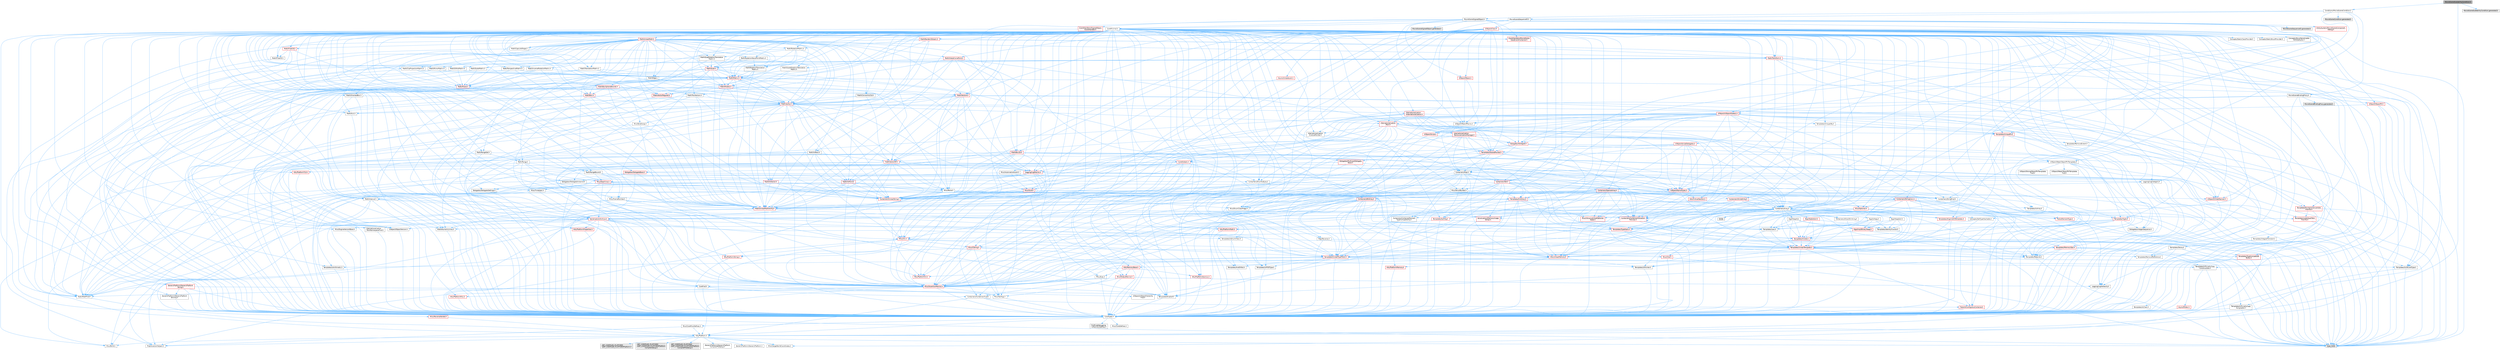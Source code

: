 digraph "MovieSceneScalabilityCondition.h"
{
 // INTERACTIVE_SVG=YES
 // LATEX_PDF_SIZE
  bgcolor="transparent";
  edge [fontname=Helvetica,fontsize=10,labelfontname=Helvetica,labelfontsize=10];
  node [fontname=Helvetica,fontsize=10,shape=box,height=0.2,width=0.4];
  Node1 [id="Node000001",label="MovieSceneScalabilityCondition.h",height=0.2,width=0.4,color="gray40", fillcolor="grey60", style="filled", fontcolor="black",tooltip=" "];
  Node1 -> Node2 [id="edge1_Node000001_Node000002",color="steelblue1",style="solid",tooltip=" "];
  Node2 [id="Node000002",label="CoreTypes.h",height=0.2,width=0.4,color="grey40", fillcolor="white", style="filled",URL="$dc/dec/CoreTypes_8h.html",tooltip=" "];
  Node2 -> Node3 [id="edge2_Node000002_Node000003",color="steelblue1",style="solid",tooltip=" "];
  Node3 [id="Node000003",label="HAL/Platform.h",height=0.2,width=0.4,color="grey40", fillcolor="white", style="filled",URL="$d9/dd0/Platform_8h.html",tooltip=" "];
  Node3 -> Node4 [id="edge3_Node000003_Node000004",color="steelblue1",style="solid",tooltip=" "];
  Node4 [id="Node000004",label="Misc/Build.h",height=0.2,width=0.4,color="grey40", fillcolor="white", style="filled",URL="$d3/dbb/Build_8h.html",tooltip=" "];
  Node3 -> Node5 [id="edge4_Node000003_Node000005",color="steelblue1",style="solid",tooltip=" "];
  Node5 [id="Node000005",label="Misc/LargeWorldCoordinates.h",height=0.2,width=0.4,color="grey40", fillcolor="white", style="filled",URL="$d2/dcb/LargeWorldCoordinates_8h.html",tooltip=" "];
  Node3 -> Node6 [id="edge5_Node000003_Node000006",color="steelblue1",style="solid",tooltip=" "];
  Node6 [id="Node000006",label="type_traits",height=0.2,width=0.4,color="grey60", fillcolor="#E0E0E0", style="filled",tooltip=" "];
  Node3 -> Node7 [id="edge6_Node000003_Node000007",color="steelblue1",style="solid",tooltip=" "];
  Node7 [id="Node000007",label="PreprocessorHelpers.h",height=0.2,width=0.4,color="grey40", fillcolor="white", style="filled",URL="$db/ddb/PreprocessorHelpers_8h.html",tooltip=" "];
  Node3 -> Node8 [id="edge7_Node000003_Node000008",color="steelblue1",style="solid",tooltip=" "];
  Node8 [id="Node000008",label="UBT_COMPILED_PLATFORM\l/UBT_COMPILED_PLATFORMPlatform\lCompilerPreSetup.h",height=0.2,width=0.4,color="grey60", fillcolor="#E0E0E0", style="filled",tooltip=" "];
  Node3 -> Node9 [id="edge8_Node000003_Node000009",color="steelblue1",style="solid",tooltip=" "];
  Node9 [id="Node000009",label="GenericPlatform/GenericPlatform\lCompilerPreSetup.h",height=0.2,width=0.4,color="grey40", fillcolor="white", style="filled",URL="$d9/dc8/GenericPlatformCompilerPreSetup_8h.html",tooltip=" "];
  Node3 -> Node10 [id="edge9_Node000003_Node000010",color="steelblue1",style="solid",tooltip=" "];
  Node10 [id="Node000010",label="GenericPlatform/GenericPlatform.h",height=0.2,width=0.4,color="grey40", fillcolor="white", style="filled",URL="$d6/d84/GenericPlatform_8h.html",tooltip=" "];
  Node3 -> Node11 [id="edge10_Node000003_Node000011",color="steelblue1",style="solid",tooltip=" "];
  Node11 [id="Node000011",label="UBT_COMPILED_PLATFORM\l/UBT_COMPILED_PLATFORMPlatform.h",height=0.2,width=0.4,color="grey60", fillcolor="#E0E0E0", style="filled",tooltip=" "];
  Node3 -> Node12 [id="edge11_Node000003_Node000012",color="steelblue1",style="solid",tooltip=" "];
  Node12 [id="Node000012",label="UBT_COMPILED_PLATFORM\l/UBT_COMPILED_PLATFORMPlatform\lCompilerSetup.h",height=0.2,width=0.4,color="grey60", fillcolor="#E0E0E0", style="filled",tooltip=" "];
  Node2 -> Node13 [id="edge12_Node000002_Node000013",color="steelblue1",style="solid",tooltip=" "];
  Node13 [id="Node000013",label="ProfilingDebugging\l/UMemoryDefines.h",height=0.2,width=0.4,color="grey40", fillcolor="white", style="filled",URL="$d2/da2/UMemoryDefines_8h.html",tooltip=" "];
  Node2 -> Node14 [id="edge13_Node000002_Node000014",color="steelblue1",style="solid",tooltip=" "];
  Node14 [id="Node000014",label="Misc/CoreMiscDefines.h",height=0.2,width=0.4,color="grey40", fillcolor="white", style="filled",URL="$da/d38/CoreMiscDefines_8h.html",tooltip=" "];
  Node14 -> Node3 [id="edge14_Node000014_Node000003",color="steelblue1",style="solid",tooltip=" "];
  Node14 -> Node7 [id="edge15_Node000014_Node000007",color="steelblue1",style="solid",tooltip=" "];
  Node2 -> Node15 [id="edge16_Node000002_Node000015",color="steelblue1",style="solid",tooltip=" "];
  Node15 [id="Node000015",label="Misc/CoreDefines.h",height=0.2,width=0.4,color="grey40", fillcolor="white", style="filled",URL="$d3/dd2/CoreDefines_8h.html",tooltip=" "];
  Node1 -> Node16 [id="edge17_Node000001_Node000016",color="steelblue1",style="solid",tooltip=" "];
  Node16 [id="Node000016",label="Conditions/MovieSceneCondition.h",height=0.2,width=0.4,color="grey40", fillcolor="white", style="filled",URL="$d2/d61/MovieSceneCondition_8h.html",tooltip=" "];
  Node16 -> Node17 [id="edge18_Node000016_Node000017",color="steelblue1",style="solid",tooltip=" "];
  Node17 [id="Node000017",label="MovieSceneSequenceID.h",height=0.2,width=0.4,color="grey40", fillcolor="white", style="filled",URL="$de/d78/MovieSceneSequenceID_8h.html",tooltip=" "];
  Node17 -> Node18 [id="edge19_Node000017_Node000018",color="steelblue1",style="solid",tooltip=" "];
  Node18 [id="Node000018",label="CoreMinimal.h",height=0.2,width=0.4,color="grey40", fillcolor="white", style="filled",URL="$d7/d67/CoreMinimal_8h.html",tooltip=" "];
  Node18 -> Node2 [id="edge20_Node000018_Node000002",color="steelblue1",style="solid",tooltip=" "];
  Node18 -> Node19 [id="edge21_Node000018_Node000019",color="steelblue1",style="solid",tooltip=" "];
  Node19 [id="Node000019",label="CoreFwd.h",height=0.2,width=0.4,color="grey40", fillcolor="white", style="filled",URL="$d1/d1e/CoreFwd_8h.html",tooltip=" "];
  Node19 -> Node2 [id="edge22_Node000019_Node000002",color="steelblue1",style="solid",tooltip=" "];
  Node19 -> Node20 [id="edge23_Node000019_Node000020",color="steelblue1",style="solid",tooltip=" "];
  Node20 [id="Node000020",label="Containers/ContainersFwd.h",height=0.2,width=0.4,color="grey40", fillcolor="white", style="filled",URL="$d4/d0a/ContainersFwd_8h.html",tooltip=" "];
  Node20 -> Node3 [id="edge24_Node000020_Node000003",color="steelblue1",style="solid",tooltip=" "];
  Node20 -> Node2 [id="edge25_Node000020_Node000002",color="steelblue1",style="solid",tooltip=" "];
  Node20 -> Node21 [id="edge26_Node000020_Node000021",color="steelblue1",style="solid",tooltip=" "];
  Node21 [id="Node000021",label="Traits/IsContiguousContainer.h",height=0.2,width=0.4,color="red", fillcolor="#FFF0F0", style="filled",URL="$d5/d3c/IsContiguousContainer_8h.html",tooltip=" "];
  Node21 -> Node2 [id="edge27_Node000021_Node000002",color="steelblue1",style="solid",tooltip=" "];
  Node19 -> Node24 [id="edge28_Node000019_Node000024",color="steelblue1",style="solid",tooltip=" "];
  Node24 [id="Node000024",label="Math/MathFwd.h",height=0.2,width=0.4,color="grey40", fillcolor="white", style="filled",URL="$d2/d10/MathFwd_8h.html",tooltip=" "];
  Node24 -> Node3 [id="edge29_Node000024_Node000003",color="steelblue1",style="solid",tooltip=" "];
  Node19 -> Node25 [id="edge30_Node000019_Node000025",color="steelblue1",style="solid",tooltip=" "];
  Node25 [id="Node000025",label="UObject/UObjectHierarchy\lFwd.h",height=0.2,width=0.4,color="grey40", fillcolor="white", style="filled",URL="$d3/d13/UObjectHierarchyFwd_8h.html",tooltip=" "];
  Node18 -> Node25 [id="edge31_Node000018_Node000025",color="steelblue1",style="solid",tooltip=" "];
  Node18 -> Node20 [id="edge32_Node000018_Node000020",color="steelblue1",style="solid",tooltip=" "];
  Node18 -> Node26 [id="edge33_Node000018_Node000026",color="steelblue1",style="solid",tooltip=" "];
  Node26 [id="Node000026",label="Misc/VarArgs.h",height=0.2,width=0.4,color="grey40", fillcolor="white", style="filled",URL="$d5/d6f/VarArgs_8h.html",tooltip=" "];
  Node26 -> Node2 [id="edge34_Node000026_Node000002",color="steelblue1",style="solid",tooltip=" "];
  Node18 -> Node27 [id="edge35_Node000018_Node000027",color="steelblue1",style="solid",tooltip=" "];
  Node27 [id="Node000027",label="Logging/LogVerbosity.h",height=0.2,width=0.4,color="grey40", fillcolor="white", style="filled",URL="$d2/d8f/LogVerbosity_8h.html",tooltip=" "];
  Node27 -> Node2 [id="edge36_Node000027_Node000002",color="steelblue1",style="solid",tooltip=" "];
  Node18 -> Node28 [id="edge37_Node000018_Node000028",color="steelblue1",style="solid",tooltip=" "];
  Node28 [id="Node000028",label="Misc/OutputDevice.h",height=0.2,width=0.4,color="red", fillcolor="#FFF0F0", style="filled",URL="$d7/d32/OutputDevice_8h.html",tooltip=" "];
  Node28 -> Node19 [id="edge38_Node000028_Node000019",color="steelblue1",style="solid",tooltip=" "];
  Node28 -> Node2 [id="edge39_Node000028_Node000002",color="steelblue1",style="solid",tooltip=" "];
  Node28 -> Node27 [id="edge40_Node000028_Node000027",color="steelblue1",style="solid",tooltip=" "];
  Node28 -> Node26 [id="edge41_Node000028_Node000026",color="steelblue1",style="solid",tooltip=" "];
  Node18 -> Node34 [id="edge42_Node000018_Node000034",color="steelblue1",style="solid",tooltip=" "];
  Node34 [id="Node000034",label="HAL/PlatformCrt.h",height=0.2,width=0.4,color="red", fillcolor="#FFF0F0", style="filled",URL="$d8/d75/PlatformCrt_8h.html",tooltip=" "];
  Node18 -> Node44 [id="edge43_Node000018_Node000044",color="steelblue1",style="solid",tooltip=" "];
  Node44 [id="Node000044",label="HAL/PlatformMisc.h",height=0.2,width=0.4,color="red", fillcolor="#FFF0F0", style="filled",URL="$d0/df5/PlatformMisc_8h.html",tooltip=" "];
  Node44 -> Node2 [id="edge44_Node000044_Node000002",color="steelblue1",style="solid",tooltip=" "];
  Node18 -> Node63 [id="edge45_Node000018_Node000063",color="steelblue1",style="solid",tooltip=" "];
  Node63 [id="Node000063",label="Misc/AssertionMacros.h",height=0.2,width=0.4,color="red", fillcolor="#FFF0F0", style="filled",URL="$d0/dfa/AssertionMacros_8h.html",tooltip=" "];
  Node63 -> Node2 [id="edge46_Node000063_Node000002",color="steelblue1",style="solid",tooltip=" "];
  Node63 -> Node3 [id="edge47_Node000063_Node000003",color="steelblue1",style="solid",tooltip=" "];
  Node63 -> Node44 [id="edge48_Node000063_Node000044",color="steelblue1",style="solid",tooltip=" "];
  Node63 -> Node7 [id="edge49_Node000063_Node000007",color="steelblue1",style="solid",tooltip=" "];
  Node63 -> Node64 [id="edge50_Node000063_Node000064",color="steelblue1",style="solid",tooltip=" "];
  Node64 [id="Node000064",label="Templates/EnableIf.h",height=0.2,width=0.4,color="grey40", fillcolor="white", style="filled",URL="$d7/d60/EnableIf_8h.html",tooltip=" "];
  Node64 -> Node2 [id="edge51_Node000064_Node000002",color="steelblue1",style="solid",tooltip=" "];
  Node63 -> Node26 [id="edge52_Node000063_Node000026",color="steelblue1",style="solid",tooltip=" "];
  Node18 -> Node72 [id="edge53_Node000018_Node000072",color="steelblue1",style="solid",tooltip=" "];
  Node72 [id="Node000072",label="Templates/IsPointer.h",height=0.2,width=0.4,color="grey40", fillcolor="white", style="filled",URL="$d7/d05/IsPointer_8h.html",tooltip=" "];
  Node72 -> Node2 [id="edge54_Node000072_Node000002",color="steelblue1",style="solid",tooltip=" "];
  Node18 -> Node73 [id="edge55_Node000018_Node000073",color="steelblue1",style="solid",tooltip=" "];
  Node73 [id="Node000073",label="HAL/PlatformMemory.h",height=0.2,width=0.4,color="red", fillcolor="#FFF0F0", style="filled",URL="$de/d68/PlatformMemory_8h.html",tooltip=" "];
  Node73 -> Node2 [id="edge56_Node000073_Node000002",color="steelblue1",style="solid",tooltip=" "];
  Node18 -> Node56 [id="edge57_Node000018_Node000056",color="steelblue1",style="solid",tooltip=" "];
  Node56 [id="Node000056",label="HAL/PlatformAtomics.h",height=0.2,width=0.4,color="red", fillcolor="#FFF0F0", style="filled",URL="$d3/d36/PlatformAtomics_8h.html",tooltip=" "];
  Node56 -> Node2 [id="edge58_Node000056_Node000002",color="steelblue1",style="solid",tooltip=" "];
  Node18 -> Node78 [id="edge59_Node000018_Node000078",color="steelblue1",style="solid",tooltip=" "];
  Node78 [id="Node000078",label="Misc/Exec.h",height=0.2,width=0.4,color="grey40", fillcolor="white", style="filled",URL="$de/ddb/Exec_8h.html",tooltip=" "];
  Node78 -> Node2 [id="edge60_Node000078_Node000002",color="steelblue1",style="solid",tooltip=" "];
  Node78 -> Node63 [id="edge61_Node000078_Node000063",color="steelblue1",style="solid",tooltip=" "];
  Node18 -> Node79 [id="edge62_Node000018_Node000079",color="steelblue1",style="solid",tooltip=" "];
  Node79 [id="Node000079",label="HAL/MemoryBase.h",height=0.2,width=0.4,color="red", fillcolor="#FFF0F0", style="filled",URL="$d6/d9f/MemoryBase_8h.html",tooltip=" "];
  Node79 -> Node2 [id="edge63_Node000079_Node000002",color="steelblue1",style="solid",tooltip=" "];
  Node79 -> Node56 [id="edge64_Node000079_Node000056",color="steelblue1",style="solid",tooltip=" "];
  Node79 -> Node34 [id="edge65_Node000079_Node000034",color="steelblue1",style="solid",tooltip=" "];
  Node79 -> Node78 [id="edge66_Node000079_Node000078",color="steelblue1",style="solid",tooltip=" "];
  Node79 -> Node28 [id="edge67_Node000079_Node000028",color="steelblue1",style="solid",tooltip=" "];
  Node18 -> Node89 [id="edge68_Node000018_Node000089",color="steelblue1",style="solid",tooltip=" "];
  Node89 [id="Node000089",label="HAL/UnrealMemory.h",height=0.2,width=0.4,color="red", fillcolor="#FFF0F0", style="filled",URL="$d9/d96/UnrealMemory_8h.html",tooltip=" "];
  Node89 -> Node2 [id="edge69_Node000089_Node000002",color="steelblue1",style="solid",tooltip=" "];
  Node89 -> Node79 [id="edge70_Node000089_Node000079",color="steelblue1",style="solid",tooltip=" "];
  Node89 -> Node73 [id="edge71_Node000089_Node000073",color="steelblue1",style="solid",tooltip=" "];
  Node89 -> Node72 [id="edge72_Node000089_Node000072",color="steelblue1",style="solid",tooltip=" "];
  Node18 -> Node91 [id="edge73_Node000018_Node000091",color="steelblue1",style="solid",tooltip=" "];
  Node91 [id="Node000091",label="Templates/IsArithmetic.h",height=0.2,width=0.4,color="grey40", fillcolor="white", style="filled",URL="$d2/d5d/IsArithmetic_8h.html",tooltip=" "];
  Node91 -> Node2 [id="edge74_Node000091_Node000002",color="steelblue1",style="solid",tooltip=" "];
  Node18 -> Node85 [id="edge75_Node000018_Node000085",color="steelblue1",style="solid",tooltip=" "];
  Node85 [id="Node000085",label="Templates/AndOrNot.h",height=0.2,width=0.4,color="grey40", fillcolor="white", style="filled",URL="$db/d0a/AndOrNot_8h.html",tooltip=" "];
  Node85 -> Node2 [id="edge76_Node000085_Node000002",color="steelblue1",style="solid",tooltip=" "];
  Node18 -> Node92 [id="edge77_Node000018_Node000092",color="steelblue1",style="solid",tooltip=" "];
  Node92 [id="Node000092",label="Templates/IsPODType.h",height=0.2,width=0.4,color="grey40", fillcolor="white", style="filled",URL="$d7/db1/IsPODType_8h.html",tooltip=" "];
  Node92 -> Node2 [id="edge78_Node000092_Node000002",color="steelblue1",style="solid",tooltip=" "];
  Node18 -> Node93 [id="edge79_Node000018_Node000093",color="steelblue1",style="solid",tooltip=" "];
  Node93 [id="Node000093",label="Templates/IsUECoreType.h",height=0.2,width=0.4,color="grey40", fillcolor="white", style="filled",URL="$d1/db8/IsUECoreType_8h.html",tooltip=" "];
  Node93 -> Node2 [id="edge80_Node000093_Node000002",color="steelblue1",style="solid",tooltip=" "];
  Node93 -> Node6 [id="edge81_Node000093_Node000006",color="steelblue1",style="solid",tooltip=" "];
  Node18 -> Node86 [id="edge82_Node000018_Node000086",color="steelblue1",style="solid",tooltip=" "];
  Node86 [id="Node000086",label="Templates/IsTriviallyCopy\lConstructible.h",height=0.2,width=0.4,color="grey40", fillcolor="white", style="filled",URL="$d3/d78/IsTriviallyCopyConstructible_8h.html",tooltip=" "];
  Node86 -> Node2 [id="edge83_Node000086_Node000002",color="steelblue1",style="solid",tooltip=" "];
  Node86 -> Node6 [id="edge84_Node000086_Node000006",color="steelblue1",style="solid",tooltip=" "];
  Node18 -> Node94 [id="edge85_Node000018_Node000094",color="steelblue1",style="solid",tooltip=" "];
  Node94 [id="Node000094",label="Templates/UnrealTypeTraits.h",height=0.2,width=0.4,color="red", fillcolor="#FFF0F0", style="filled",URL="$d2/d2d/UnrealTypeTraits_8h.html",tooltip=" "];
  Node94 -> Node2 [id="edge86_Node000094_Node000002",color="steelblue1",style="solid",tooltip=" "];
  Node94 -> Node72 [id="edge87_Node000094_Node000072",color="steelblue1",style="solid",tooltip=" "];
  Node94 -> Node63 [id="edge88_Node000094_Node000063",color="steelblue1",style="solid",tooltip=" "];
  Node94 -> Node85 [id="edge89_Node000094_Node000085",color="steelblue1",style="solid",tooltip=" "];
  Node94 -> Node64 [id="edge90_Node000094_Node000064",color="steelblue1",style="solid",tooltip=" "];
  Node94 -> Node91 [id="edge91_Node000094_Node000091",color="steelblue1",style="solid",tooltip=" "];
  Node94 -> Node92 [id="edge92_Node000094_Node000092",color="steelblue1",style="solid",tooltip=" "];
  Node94 -> Node93 [id="edge93_Node000094_Node000093",color="steelblue1",style="solid",tooltip=" "];
  Node94 -> Node86 [id="edge94_Node000094_Node000086",color="steelblue1",style="solid",tooltip=" "];
  Node18 -> Node64 [id="edge95_Node000018_Node000064",color="steelblue1",style="solid",tooltip=" "];
  Node18 -> Node96 [id="edge96_Node000018_Node000096",color="steelblue1",style="solid",tooltip=" "];
  Node96 [id="Node000096",label="Templates/RemoveReference.h",height=0.2,width=0.4,color="grey40", fillcolor="white", style="filled",URL="$da/dbe/RemoveReference_8h.html",tooltip=" "];
  Node96 -> Node2 [id="edge97_Node000096_Node000002",color="steelblue1",style="solid",tooltip=" "];
  Node18 -> Node97 [id="edge98_Node000018_Node000097",color="steelblue1",style="solid",tooltip=" "];
  Node97 [id="Node000097",label="Templates/IntegralConstant.h",height=0.2,width=0.4,color="grey40", fillcolor="white", style="filled",URL="$db/d1b/IntegralConstant_8h.html",tooltip=" "];
  Node97 -> Node2 [id="edge99_Node000097_Node000002",color="steelblue1",style="solid",tooltip=" "];
  Node18 -> Node98 [id="edge100_Node000018_Node000098",color="steelblue1",style="solid",tooltip=" "];
  Node98 [id="Node000098",label="Templates/IsClass.h",height=0.2,width=0.4,color="grey40", fillcolor="white", style="filled",URL="$db/dcb/IsClass_8h.html",tooltip=" "];
  Node98 -> Node2 [id="edge101_Node000098_Node000002",color="steelblue1",style="solid",tooltip=" "];
  Node18 -> Node99 [id="edge102_Node000018_Node000099",color="steelblue1",style="solid",tooltip=" "];
  Node99 [id="Node000099",label="Templates/TypeCompatible\lBytes.h",height=0.2,width=0.4,color="red", fillcolor="#FFF0F0", style="filled",URL="$df/d0a/TypeCompatibleBytes_8h.html",tooltip=" "];
  Node99 -> Node2 [id="edge103_Node000099_Node000002",color="steelblue1",style="solid",tooltip=" "];
  Node99 -> Node6 [id="edge104_Node000099_Node000006",color="steelblue1",style="solid",tooltip=" "];
  Node18 -> Node21 [id="edge105_Node000018_Node000021",color="steelblue1",style="solid",tooltip=" "];
  Node18 -> Node100 [id="edge106_Node000018_Node000100",color="steelblue1",style="solid",tooltip=" "];
  Node100 [id="Node000100",label="Templates/UnrealTemplate.h",height=0.2,width=0.4,color="red", fillcolor="#FFF0F0", style="filled",URL="$d4/d24/UnrealTemplate_8h.html",tooltip=" "];
  Node100 -> Node2 [id="edge107_Node000100_Node000002",color="steelblue1",style="solid",tooltip=" "];
  Node100 -> Node72 [id="edge108_Node000100_Node000072",color="steelblue1",style="solid",tooltip=" "];
  Node100 -> Node89 [id="edge109_Node000100_Node000089",color="steelblue1",style="solid",tooltip=" "];
  Node100 -> Node94 [id="edge110_Node000100_Node000094",color="steelblue1",style="solid",tooltip=" "];
  Node100 -> Node96 [id="edge111_Node000100_Node000096",color="steelblue1",style="solid",tooltip=" "];
  Node100 -> Node66 [id="edge112_Node000100_Node000066",color="steelblue1",style="solid",tooltip=" "];
  Node66 [id="Node000066",label="Templates/Requires.h",height=0.2,width=0.4,color="grey40", fillcolor="white", style="filled",URL="$dc/d96/Requires_8h.html",tooltip=" "];
  Node66 -> Node64 [id="edge113_Node000066_Node000064",color="steelblue1",style="solid",tooltip=" "];
  Node66 -> Node6 [id="edge114_Node000066_Node000006",color="steelblue1",style="solid",tooltip=" "];
  Node100 -> Node99 [id="edge115_Node000100_Node000099",color="steelblue1",style="solid",tooltip=" "];
  Node100 -> Node21 [id="edge116_Node000100_Node000021",color="steelblue1",style="solid",tooltip=" "];
  Node100 -> Node6 [id="edge117_Node000100_Node000006",color="steelblue1",style="solid",tooltip=" "];
  Node18 -> Node49 [id="edge118_Node000018_Node000049",color="steelblue1",style="solid",tooltip=" "];
  Node49 [id="Node000049",label="Math/NumericLimits.h",height=0.2,width=0.4,color="grey40", fillcolor="white", style="filled",URL="$df/d1b/NumericLimits_8h.html",tooltip=" "];
  Node49 -> Node2 [id="edge119_Node000049_Node000002",color="steelblue1",style="solid",tooltip=" "];
  Node18 -> Node104 [id="edge120_Node000018_Node000104",color="steelblue1",style="solid",tooltip=" "];
  Node104 [id="Node000104",label="HAL/PlatformMath.h",height=0.2,width=0.4,color="red", fillcolor="#FFF0F0", style="filled",URL="$dc/d53/PlatformMath_8h.html",tooltip=" "];
  Node104 -> Node2 [id="edge121_Node000104_Node000002",color="steelblue1",style="solid",tooltip=" "];
  Node18 -> Node87 [id="edge122_Node000018_Node000087",color="steelblue1",style="solid",tooltip=" "];
  Node87 [id="Node000087",label="Templates/IsTriviallyCopy\lAssignable.h",height=0.2,width=0.4,color="grey40", fillcolor="white", style="filled",URL="$d2/df2/IsTriviallyCopyAssignable_8h.html",tooltip=" "];
  Node87 -> Node2 [id="edge123_Node000087_Node000002",color="steelblue1",style="solid",tooltip=" "];
  Node87 -> Node6 [id="edge124_Node000087_Node000006",color="steelblue1",style="solid",tooltip=" "];
  Node18 -> Node112 [id="edge125_Node000018_Node000112",color="steelblue1",style="solid",tooltip=" "];
  Node112 [id="Node000112",label="Templates/MemoryOps.h",height=0.2,width=0.4,color="red", fillcolor="#FFF0F0", style="filled",URL="$db/dea/MemoryOps_8h.html",tooltip=" "];
  Node112 -> Node2 [id="edge126_Node000112_Node000002",color="steelblue1",style="solid",tooltip=" "];
  Node112 -> Node89 [id="edge127_Node000112_Node000089",color="steelblue1",style="solid",tooltip=" "];
  Node112 -> Node87 [id="edge128_Node000112_Node000087",color="steelblue1",style="solid",tooltip=" "];
  Node112 -> Node86 [id="edge129_Node000112_Node000086",color="steelblue1",style="solid",tooltip=" "];
  Node112 -> Node66 [id="edge130_Node000112_Node000066",color="steelblue1",style="solid",tooltip=" "];
  Node112 -> Node94 [id="edge131_Node000112_Node000094",color="steelblue1",style="solid",tooltip=" "];
  Node112 -> Node6 [id="edge132_Node000112_Node000006",color="steelblue1",style="solid",tooltip=" "];
  Node18 -> Node113 [id="edge133_Node000018_Node000113",color="steelblue1",style="solid",tooltip=" "];
  Node113 [id="Node000113",label="Containers/ContainerAllocation\lPolicies.h",height=0.2,width=0.4,color="red", fillcolor="#FFF0F0", style="filled",URL="$d7/dff/ContainerAllocationPolicies_8h.html",tooltip=" "];
  Node113 -> Node2 [id="edge134_Node000113_Node000002",color="steelblue1",style="solid",tooltip=" "];
  Node113 -> Node113 [id="edge135_Node000113_Node000113",color="steelblue1",style="solid",tooltip=" "];
  Node113 -> Node104 [id="edge136_Node000113_Node000104",color="steelblue1",style="solid",tooltip=" "];
  Node113 -> Node89 [id="edge137_Node000113_Node000089",color="steelblue1",style="solid",tooltip=" "];
  Node113 -> Node49 [id="edge138_Node000113_Node000049",color="steelblue1",style="solid",tooltip=" "];
  Node113 -> Node63 [id="edge139_Node000113_Node000063",color="steelblue1",style="solid",tooltip=" "];
  Node113 -> Node112 [id="edge140_Node000113_Node000112",color="steelblue1",style="solid",tooltip=" "];
  Node113 -> Node99 [id="edge141_Node000113_Node000099",color="steelblue1",style="solid",tooltip=" "];
  Node113 -> Node6 [id="edge142_Node000113_Node000006",color="steelblue1",style="solid",tooltip=" "];
  Node18 -> Node116 [id="edge143_Node000018_Node000116",color="steelblue1",style="solid",tooltip=" "];
  Node116 [id="Node000116",label="Templates/IsEnumClass.h",height=0.2,width=0.4,color="grey40", fillcolor="white", style="filled",URL="$d7/d15/IsEnumClass_8h.html",tooltip=" "];
  Node116 -> Node2 [id="edge144_Node000116_Node000002",color="steelblue1",style="solid",tooltip=" "];
  Node116 -> Node85 [id="edge145_Node000116_Node000085",color="steelblue1",style="solid",tooltip=" "];
  Node18 -> Node117 [id="edge146_Node000018_Node000117",color="steelblue1",style="solid",tooltip=" "];
  Node117 [id="Node000117",label="HAL/PlatformProperties.h",height=0.2,width=0.4,color="red", fillcolor="#FFF0F0", style="filled",URL="$d9/db0/PlatformProperties_8h.html",tooltip=" "];
  Node117 -> Node2 [id="edge147_Node000117_Node000002",color="steelblue1",style="solid",tooltip=" "];
  Node18 -> Node120 [id="edge148_Node000018_Node000120",color="steelblue1",style="solid",tooltip=" "];
  Node120 [id="Node000120",label="Misc/EngineVersionBase.h",height=0.2,width=0.4,color="grey40", fillcolor="white", style="filled",URL="$d5/d2b/EngineVersionBase_8h.html",tooltip=" "];
  Node120 -> Node2 [id="edge149_Node000120_Node000002",color="steelblue1",style="solid",tooltip=" "];
  Node18 -> Node121 [id="edge150_Node000018_Node000121",color="steelblue1",style="solid",tooltip=" "];
  Node121 [id="Node000121",label="Internationalization\l/TextNamespaceFwd.h",height=0.2,width=0.4,color="grey40", fillcolor="white", style="filled",URL="$d8/d97/TextNamespaceFwd_8h.html",tooltip=" "];
  Node121 -> Node2 [id="edge151_Node000121_Node000002",color="steelblue1",style="solid",tooltip=" "];
  Node18 -> Node122 [id="edge152_Node000018_Node000122",color="steelblue1",style="solid",tooltip=" "];
  Node122 [id="Node000122",label="Serialization/Archive.h",height=0.2,width=0.4,color="red", fillcolor="#FFF0F0", style="filled",URL="$d7/d3b/Archive_8h.html",tooltip=" "];
  Node122 -> Node19 [id="edge153_Node000122_Node000019",color="steelblue1",style="solid",tooltip=" "];
  Node122 -> Node2 [id="edge154_Node000122_Node000002",color="steelblue1",style="solid",tooltip=" "];
  Node122 -> Node117 [id="edge155_Node000122_Node000117",color="steelblue1",style="solid",tooltip=" "];
  Node122 -> Node121 [id="edge156_Node000122_Node000121",color="steelblue1",style="solid",tooltip=" "];
  Node122 -> Node24 [id="edge157_Node000122_Node000024",color="steelblue1",style="solid",tooltip=" "];
  Node122 -> Node63 [id="edge158_Node000122_Node000063",color="steelblue1",style="solid",tooltip=" "];
  Node122 -> Node4 [id="edge159_Node000122_Node000004",color="steelblue1",style="solid",tooltip=" "];
  Node122 -> Node120 [id="edge160_Node000122_Node000120",color="steelblue1",style="solid",tooltip=" "];
  Node122 -> Node26 [id="edge161_Node000122_Node000026",color="steelblue1",style="solid",tooltip=" "];
  Node122 -> Node64 [id="edge162_Node000122_Node000064",color="steelblue1",style="solid",tooltip=" "];
  Node122 -> Node116 [id="edge163_Node000122_Node000116",color="steelblue1",style="solid",tooltip=" "];
  Node122 -> Node100 [id="edge164_Node000122_Node000100",color="steelblue1",style="solid",tooltip=" "];
  Node122 -> Node125 [id="edge165_Node000122_Node000125",color="steelblue1",style="solid",tooltip=" "];
  Node125 [id="Node000125",label="UObject/ObjectVersion.h",height=0.2,width=0.4,color="grey40", fillcolor="white", style="filled",URL="$da/d63/ObjectVersion_8h.html",tooltip=" "];
  Node125 -> Node2 [id="edge166_Node000125_Node000002",color="steelblue1",style="solid",tooltip=" "];
  Node18 -> Node126 [id="edge167_Node000018_Node000126",color="steelblue1",style="solid",tooltip=" "];
  Node126 [id="Node000126",label="Templates/Less.h",height=0.2,width=0.4,color="grey40", fillcolor="white", style="filled",URL="$de/dc8/Less_8h.html",tooltip=" "];
  Node126 -> Node2 [id="edge168_Node000126_Node000002",color="steelblue1",style="solid",tooltip=" "];
  Node126 -> Node100 [id="edge169_Node000126_Node000100",color="steelblue1",style="solid",tooltip=" "];
  Node18 -> Node127 [id="edge170_Node000018_Node000127",color="steelblue1",style="solid",tooltip=" "];
  Node127 [id="Node000127",label="Templates/Sorting.h",height=0.2,width=0.4,color="red", fillcolor="#FFF0F0", style="filled",URL="$d3/d9e/Sorting_8h.html",tooltip=" "];
  Node127 -> Node2 [id="edge171_Node000127_Node000002",color="steelblue1",style="solid",tooltip=" "];
  Node127 -> Node104 [id="edge172_Node000127_Node000104",color="steelblue1",style="solid",tooltip=" "];
  Node127 -> Node126 [id="edge173_Node000127_Node000126",color="steelblue1",style="solid",tooltip=" "];
  Node18 -> Node138 [id="edge174_Node000018_Node000138",color="steelblue1",style="solid",tooltip=" "];
  Node138 [id="Node000138",label="Misc/Char.h",height=0.2,width=0.4,color="red", fillcolor="#FFF0F0", style="filled",URL="$d0/d58/Char_8h.html",tooltip=" "];
  Node138 -> Node2 [id="edge175_Node000138_Node000002",color="steelblue1",style="solid",tooltip=" "];
  Node138 -> Node6 [id="edge176_Node000138_Node000006",color="steelblue1",style="solid",tooltip=" "];
  Node18 -> Node141 [id="edge177_Node000018_Node000141",color="steelblue1",style="solid",tooltip=" "];
  Node141 [id="Node000141",label="GenericPlatform/GenericPlatform\lStricmp.h",height=0.2,width=0.4,color="grey40", fillcolor="white", style="filled",URL="$d2/d86/GenericPlatformStricmp_8h.html",tooltip=" "];
  Node141 -> Node2 [id="edge178_Node000141_Node000002",color="steelblue1",style="solid",tooltip=" "];
  Node18 -> Node142 [id="edge179_Node000018_Node000142",color="steelblue1",style="solid",tooltip=" "];
  Node142 [id="Node000142",label="GenericPlatform/GenericPlatform\lString.h",height=0.2,width=0.4,color="red", fillcolor="#FFF0F0", style="filled",URL="$dd/d20/GenericPlatformString_8h.html",tooltip=" "];
  Node142 -> Node2 [id="edge180_Node000142_Node000002",color="steelblue1",style="solid",tooltip=" "];
  Node142 -> Node141 [id="edge181_Node000142_Node000141",color="steelblue1",style="solid",tooltip=" "];
  Node142 -> Node64 [id="edge182_Node000142_Node000064",color="steelblue1",style="solid",tooltip=" "];
  Node142 -> Node6 [id="edge183_Node000142_Node000006",color="steelblue1",style="solid",tooltip=" "];
  Node18 -> Node75 [id="edge184_Node000018_Node000075",color="steelblue1",style="solid",tooltip=" "];
  Node75 [id="Node000075",label="HAL/PlatformString.h",height=0.2,width=0.4,color="red", fillcolor="#FFF0F0", style="filled",URL="$db/db5/PlatformString_8h.html",tooltip=" "];
  Node75 -> Node2 [id="edge185_Node000075_Node000002",color="steelblue1",style="solid",tooltip=" "];
  Node18 -> Node145 [id="edge186_Node000018_Node000145",color="steelblue1",style="solid",tooltip=" "];
  Node145 [id="Node000145",label="Misc/CString.h",height=0.2,width=0.4,color="red", fillcolor="#FFF0F0", style="filled",URL="$d2/d49/CString_8h.html",tooltip=" "];
  Node145 -> Node2 [id="edge187_Node000145_Node000002",color="steelblue1",style="solid",tooltip=" "];
  Node145 -> Node34 [id="edge188_Node000145_Node000034",color="steelblue1",style="solid",tooltip=" "];
  Node145 -> Node75 [id="edge189_Node000145_Node000075",color="steelblue1",style="solid",tooltip=" "];
  Node145 -> Node63 [id="edge190_Node000145_Node000063",color="steelblue1",style="solid",tooltip=" "];
  Node145 -> Node138 [id="edge191_Node000145_Node000138",color="steelblue1",style="solid",tooltip=" "];
  Node145 -> Node26 [id="edge192_Node000145_Node000026",color="steelblue1",style="solid",tooltip=" "];
  Node18 -> Node146 [id="edge193_Node000018_Node000146",color="steelblue1",style="solid",tooltip=" "];
  Node146 [id="Node000146",label="Misc/Crc.h",height=0.2,width=0.4,color="red", fillcolor="#FFF0F0", style="filled",URL="$d4/dd2/Crc_8h.html",tooltip=" "];
  Node146 -> Node2 [id="edge194_Node000146_Node000002",color="steelblue1",style="solid",tooltip=" "];
  Node146 -> Node75 [id="edge195_Node000146_Node000075",color="steelblue1",style="solid",tooltip=" "];
  Node146 -> Node63 [id="edge196_Node000146_Node000063",color="steelblue1",style="solid",tooltip=" "];
  Node146 -> Node145 [id="edge197_Node000146_Node000145",color="steelblue1",style="solid",tooltip=" "];
  Node146 -> Node138 [id="edge198_Node000146_Node000138",color="steelblue1",style="solid",tooltip=" "];
  Node146 -> Node94 [id="edge199_Node000146_Node000094",color="steelblue1",style="solid",tooltip=" "];
  Node18 -> Node137 [id="edge200_Node000018_Node000137",color="steelblue1",style="solid",tooltip=" "];
  Node137 [id="Node000137",label="Math/UnrealMathUtility.h",height=0.2,width=0.4,color="red", fillcolor="#FFF0F0", style="filled",URL="$db/db8/UnrealMathUtility_8h.html",tooltip=" "];
  Node137 -> Node2 [id="edge201_Node000137_Node000002",color="steelblue1",style="solid",tooltip=" "];
  Node137 -> Node63 [id="edge202_Node000137_Node000063",color="steelblue1",style="solid",tooltip=" "];
  Node137 -> Node104 [id="edge203_Node000137_Node000104",color="steelblue1",style="solid",tooltip=" "];
  Node137 -> Node24 [id="edge204_Node000137_Node000024",color="steelblue1",style="solid",tooltip=" "];
  Node137 -> Node66 [id="edge205_Node000137_Node000066",color="steelblue1",style="solid",tooltip=" "];
  Node18 -> Node147 [id="edge206_Node000018_Node000147",color="steelblue1",style="solid",tooltip=" "];
  Node147 [id="Node000147",label="Containers/UnrealString.h",height=0.2,width=0.4,color="red", fillcolor="#FFF0F0", style="filled",URL="$d5/dba/UnrealString_8h.html",tooltip=" "];
  Node18 -> Node151 [id="edge207_Node000018_Node000151",color="steelblue1",style="solid",tooltip=" "];
  Node151 [id="Node000151",label="Containers/Array.h",height=0.2,width=0.4,color="grey40", fillcolor="white", style="filled",URL="$df/dd0/Array_8h.html",tooltip=" "];
  Node151 -> Node2 [id="edge208_Node000151_Node000002",color="steelblue1",style="solid",tooltip=" "];
  Node151 -> Node63 [id="edge209_Node000151_Node000063",color="steelblue1",style="solid",tooltip=" "];
  Node151 -> Node152 [id="edge210_Node000151_Node000152",color="steelblue1",style="solid",tooltip=" "];
  Node152 [id="Node000152",label="Misc/IntrusiveUnsetOptional\lState.h",height=0.2,width=0.4,color="red", fillcolor="#FFF0F0", style="filled",URL="$d2/d0a/IntrusiveUnsetOptionalState_8h.html",tooltip=" "];
  Node151 -> Node154 [id="edge211_Node000151_Node000154",color="steelblue1",style="solid",tooltip=" "];
  Node154 [id="Node000154",label="Misc/ReverseIterate.h",height=0.2,width=0.4,color="red", fillcolor="#FFF0F0", style="filled",URL="$db/de3/ReverseIterate_8h.html",tooltip=" "];
  Node154 -> Node3 [id="edge212_Node000154_Node000003",color="steelblue1",style="solid",tooltip=" "];
  Node151 -> Node89 [id="edge213_Node000151_Node000089",color="steelblue1",style="solid",tooltip=" "];
  Node151 -> Node94 [id="edge214_Node000151_Node000094",color="steelblue1",style="solid",tooltip=" "];
  Node151 -> Node100 [id="edge215_Node000151_Node000100",color="steelblue1",style="solid",tooltip=" "];
  Node151 -> Node156 [id="edge216_Node000151_Node000156",color="steelblue1",style="solid",tooltip=" "];
  Node156 [id="Node000156",label="Containers/AllowShrinking.h",height=0.2,width=0.4,color="grey40", fillcolor="white", style="filled",URL="$d7/d1a/AllowShrinking_8h.html",tooltip=" "];
  Node156 -> Node2 [id="edge217_Node000156_Node000002",color="steelblue1",style="solid",tooltip=" "];
  Node151 -> Node113 [id="edge218_Node000151_Node000113",color="steelblue1",style="solid",tooltip=" "];
  Node151 -> Node157 [id="edge219_Node000151_Node000157",color="steelblue1",style="solid",tooltip=" "];
  Node157 [id="Node000157",label="Containers/ContainerElement\lTypeCompatibility.h",height=0.2,width=0.4,color="grey40", fillcolor="white", style="filled",URL="$df/ddf/ContainerElementTypeCompatibility_8h.html",tooltip=" "];
  Node157 -> Node2 [id="edge220_Node000157_Node000002",color="steelblue1",style="solid",tooltip=" "];
  Node157 -> Node94 [id="edge221_Node000157_Node000094",color="steelblue1",style="solid",tooltip=" "];
  Node151 -> Node122 [id="edge222_Node000151_Node000122",color="steelblue1",style="solid",tooltip=" "];
  Node151 -> Node158 [id="edge223_Node000151_Node000158",color="steelblue1",style="solid",tooltip=" "];
  Node158 [id="Node000158",label="Serialization/MemoryImage\lWriter.h",height=0.2,width=0.4,color="red", fillcolor="#FFF0F0", style="filled",URL="$d0/d08/MemoryImageWriter_8h.html",tooltip=" "];
  Node158 -> Node2 [id="edge224_Node000158_Node000002",color="steelblue1",style="solid",tooltip=" "];
  Node151 -> Node167 [id="edge225_Node000151_Node000167",color="steelblue1",style="solid",tooltip=" "];
  Node167 [id="Node000167",label="Algo/Heapify.h",height=0.2,width=0.4,color="grey40", fillcolor="white", style="filled",URL="$d0/d2a/Heapify_8h.html",tooltip=" "];
  Node167 -> Node134 [id="edge226_Node000167_Node000134",color="steelblue1",style="solid",tooltip=" "];
  Node134 [id="Node000134",label="Algo/Impl/BinaryHeap.h",height=0.2,width=0.4,color="red", fillcolor="#FFF0F0", style="filled",URL="$d7/da3/Algo_2Impl_2BinaryHeap_8h.html",tooltip=" "];
  Node134 -> Node130 [id="edge227_Node000134_Node000130",color="steelblue1",style="solid",tooltip=" "];
  Node130 [id="Node000130",label="Templates/Invoke.h",height=0.2,width=0.4,color="red", fillcolor="#FFF0F0", style="filled",URL="$d7/deb/Invoke_8h.html",tooltip=" "];
  Node130 -> Node2 [id="edge228_Node000130_Node000002",color="steelblue1",style="solid",tooltip=" "];
  Node130 -> Node100 [id="edge229_Node000130_Node000100",color="steelblue1",style="solid",tooltip=" "];
  Node130 -> Node6 [id="edge230_Node000130_Node000006",color="steelblue1",style="solid",tooltip=" "];
  Node134 -> Node6 [id="edge231_Node000134_Node000006",color="steelblue1",style="solid",tooltip=" "];
  Node167 -> Node129 [id="edge232_Node000167_Node000129",color="steelblue1",style="solid",tooltip=" "];
  Node129 [id="Node000129",label="Templates/IdentityFunctor.h",height=0.2,width=0.4,color="grey40", fillcolor="white", style="filled",URL="$d7/d2e/IdentityFunctor_8h.html",tooltip=" "];
  Node129 -> Node3 [id="edge233_Node000129_Node000003",color="steelblue1",style="solid",tooltip=" "];
  Node167 -> Node130 [id="edge234_Node000167_Node000130",color="steelblue1",style="solid",tooltip=" "];
  Node167 -> Node126 [id="edge235_Node000167_Node000126",color="steelblue1",style="solid",tooltip=" "];
  Node167 -> Node100 [id="edge236_Node000167_Node000100",color="steelblue1",style="solid",tooltip=" "];
  Node151 -> Node168 [id="edge237_Node000151_Node000168",color="steelblue1",style="solid",tooltip=" "];
  Node168 [id="Node000168",label="Algo/HeapSort.h",height=0.2,width=0.4,color="grey40", fillcolor="white", style="filled",URL="$d3/d92/HeapSort_8h.html",tooltip=" "];
  Node168 -> Node134 [id="edge238_Node000168_Node000134",color="steelblue1",style="solid",tooltip=" "];
  Node168 -> Node129 [id="edge239_Node000168_Node000129",color="steelblue1",style="solid",tooltip=" "];
  Node168 -> Node126 [id="edge240_Node000168_Node000126",color="steelblue1",style="solid",tooltip=" "];
  Node168 -> Node100 [id="edge241_Node000168_Node000100",color="steelblue1",style="solid",tooltip=" "];
  Node151 -> Node169 [id="edge242_Node000151_Node000169",color="steelblue1",style="solid",tooltip=" "];
  Node169 [id="Node000169",label="Algo/IsHeap.h",height=0.2,width=0.4,color="grey40", fillcolor="white", style="filled",URL="$de/d32/IsHeap_8h.html",tooltip=" "];
  Node169 -> Node134 [id="edge243_Node000169_Node000134",color="steelblue1",style="solid",tooltip=" "];
  Node169 -> Node129 [id="edge244_Node000169_Node000129",color="steelblue1",style="solid",tooltip=" "];
  Node169 -> Node130 [id="edge245_Node000169_Node000130",color="steelblue1",style="solid",tooltip=" "];
  Node169 -> Node126 [id="edge246_Node000169_Node000126",color="steelblue1",style="solid",tooltip=" "];
  Node169 -> Node100 [id="edge247_Node000169_Node000100",color="steelblue1",style="solid",tooltip=" "];
  Node151 -> Node134 [id="edge248_Node000151_Node000134",color="steelblue1",style="solid",tooltip=" "];
  Node151 -> Node170 [id="edge249_Node000151_Node000170",color="steelblue1",style="solid",tooltip=" "];
  Node170 [id="Node000170",label="Algo/StableSort.h",height=0.2,width=0.4,color="red", fillcolor="#FFF0F0", style="filled",URL="$d7/d3c/StableSort_8h.html",tooltip=" "];
  Node170 -> Node129 [id="edge250_Node000170_Node000129",color="steelblue1",style="solid",tooltip=" "];
  Node170 -> Node130 [id="edge251_Node000170_Node000130",color="steelblue1",style="solid",tooltip=" "];
  Node170 -> Node126 [id="edge252_Node000170_Node000126",color="steelblue1",style="solid",tooltip=" "];
  Node170 -> Node100 [id="edge253_Node000170_Node000100",color="steelblue1",style="solid",tooltip=" "];
  Node151 -> Node172 [id="edge254_Node000151_Node000172",color="steelblue1",style="solid",tooltip=" "];
  Node172 [id="Node000172",label="Concepts/GetTypeHashable.h",height=0.2,width=0.4,color="grey40", fillcolor="white", style="filled",URL="$d3/da2/GetTypeHashable_8h.html",tooltip=" "];
  Node172 -> Node2 [id="edge255_Node000172_Node000002",color="steelblue1",style="solid",tooltip=" "];
  Node172 -> Node163 [id="edge256_Node000172_Node000163",color="steelblue1",style="solid",tooltip=" "];
  Node163 [id="Node000163",label="Templates/TypeHash.h",height=0.2,width=0.4,color="red", fillcolor="#FFF0F0", style="filled",URL="$d1/d62/TypeHash_8h.html",tooltip=" "];
  Node163 -> Node2 [id="edge257_Node000163_Node000002",color="steelblue1",style="solid",tooltip=" "];
  Node163 -> Node66 [id="edge258_Node000163_Node000066",color="steelblue1",style="solid",tooltip=" "];
  Node163 -> Node146 [id="edge259_Node000163_Node000146",color="steelblue1",style="solid",tooltip=" "];
  Node163 -> Node6 [id="edge260_Node000163_Node000006",color="steelblue1",style="solid",tooltip=" "];
  Node151 -> Node129 [id="edge261_Node000151_Node000129",color="steelblue1",style="solid",tooltip=" "];
  Node151 -> Node130 [id="edge262_Node000151_Node000130",color="steelblue1",style="solid",tooltip=" "];
  Node151 -> Node126 [id="edge263_Node000151_Node000126",color="steelblue1",style="solid",tooltip=" "];
  Node151 -> Node173 [id="edge264_Node000151_Node000173",color="steelblue1",style="solid",tooltip=" "];
  Node173 [id="Node000173",label="Templates/LosesQualifiers\lFromTo.h",height=0.2,width=0.4,color="red", fillcolor="#FFF0F0", style="filled",URL="$d2/db3/LosesQualifiersFromTo_8h.html",tooltip=" "];
  Node173 -> Node6 [id="edge265_Node000173_Node000006",color="steelblue1",style="solid",tooltip=" "];
  Node151 -> Node66 [id="edge266_Node000151_Node000066",color="steelblue1",style="solid",tooltip=" "];
  Node151 -> Node127 [id="edge267_Node000151_Node000127",color="steelblue1",style="solid",tooltip=" "];
  Node151 -> Node174 [id="edge268_Node000151_Node000174",color="steelblue1",style="solid",tooltip=" "];
  Node174 [id="Node000174",label="Templates/AlignmentTemplates.h",height=0.2,width=0.4,color="red", fillcolor="#FFF0F0", style="filled",URL="$dd/d32/AlignmentTemplates_8h.html",tooltip=" "];
  Node174 -> Node2 [id="edge269_Node000174_Node000002",color="steelblue1",style="solid",tooltip=" "];
  Node174 -> Node72 [id="edge270_Node000174_Node000072",color="steelblue1",style="solid",tooltip=" "];
  Node151 -> Node47 [id="edge271_Node000151_Node000047",color="steelblue1",style="solid",tooltip=" "];
  Node47 [id="Node000047",label="Traits/ElementType.h",height=0.2,width=0.4,color="red", fillcolor="#FFF0F0", style="filled",URL="$d5/d4f/ElementType_8h.html",tooltip=" "];
  Node47 -> Node3 [id="edge272_Node000047_Node000003",color="steelblue1",style="solid",tooltip=" "];
  Node47 -> Node6 [id="edge273_Node000047_Node000006",color="steelblue1",style="solid",tooltip=" "];
  Node151 -> Node110 [id="edge274_Node000151_Node000110",color="steelblue1",style="solid",tooltip=" "];
  Node110 [id="Node000110",label="limits",height=0.2,width=0.4,color="grey60", fillcolor="#E0E0E0", style="filled",tooltip=" "];
  Node151 -> Node6 [id="edge275_Node000151_Node000006",color="steelblue1",style="solid",tooltip=" "];
  Node18 -> Node175 [id="edge276_Node000018_Node000175",color="steelblue1",style="solid",tooltip=" "];
  Node175 [id="Node000175",label="Misc/FrameNumber.h",height=0.2,width=0.4,color="grey40", fillcolor="white", style="filled",URL="$dd/dbd/FrameNumber_8h.html",tooltip=" "];
  Node175 -> Node2 [id="edge277_Node000175_Node000002",color="steelblue1",style="solid",tooltip=" "];
  Node175 -> Node49 [id="edge278_Node000175_Node000049",color="steelblue1",style="solid",tooltip=" "];
  Node175 -> Node137 [id="edge279_Node000175_Node000137",color="steelblue1",style="solid",tooltip=" "];
  Node175 -> Node64 [id="edge280_Node000175_Node000064",color="steelblue1",style="solid",tooltip=" "];
  Node175 -> Node94 [id="edge281_Node000175_Node000094",color="steelblue1",style="solid",tooltip=" "];
  Node18 -> Node176 [id="edge282_Node000018_Node000176",color="steelblue1",style="solid",tooltip=" "];
  Node176 [id="Node000176",label="Misc/Timespan.h",height=0.2,width=0.4,color="grey40", fillcolor="white", style="filled",URL="$da/dd9/Timespan_8h.html",tooltip=" "];
  Node176 -> Node2 [id="edge283_Node000176_Node000002",color="steelblue1",style="solid",tooltip=" "];
  Node176 -> Node177 [id="edge284_Node000176_Node000177",color="steelblue1",style="solid",tooltip=" "];
  Node177 [id="Node000177",label="Math/Interval.h",height=0.2,width=0.4,color="grey40", fillcolor="white", style="filled",URL="$d1/d55/Interval_8h.html",tooltip=" "];
  Node177 -> Node2 [id="edge285_Node000177_Node000002",color="steelblue1",style="solid",tooltip=" "];
  Node177 -> Node91 [id="edge286_Node000177_Node000091",color="steelblue1",style="solid",tooltip=" "];
  Node177 -> Node94 [id="edge287_Node000177_Node000094",color="steelblue1",style="solid",tooltip=" "];
  Node177 -> Node49 [id="edge288_Node000177_Node000049",color="steelblue1",style="solid",tooltip=" "];
  Node177 -> Node137 [id="edge289_Node000177_Node000137",color="steelblue1",style="solid",tooltip=" "];
  Node176 -> Node137 [id="edge290_Node000176_Node000137",color="steelblue1",style="solid",tooltip=" "];
  Node176 -> Node63 [id="edge291_Node000176_Node000063",color="steelblue1",style="solid",tooltip=" "];
  Node18 -> Node178 [id="edge292_Node000018_Node000178",color="steelblue1",style="solid",tooltip=" "];
  Node178 [id="Node000178",label="Containers/StringConv.h",height=0.2,width=0.4,color="red", fillcolor="#FFF0F0", style="filled",URL="$d3/ddf/StringConv_8h.html",tooltip=" "];
  Node178 -> Node2 [id="edge293_Node000178_Node000002",color="steelblue1",style="solid",tooltip=" "];
  Node178 -> Node63 [id="edge294_Node000178_Node000063",color="steelblue1",style="solid",tooltip=" "];
  Node178 -> Node113 [id="edge295_Node000178_Node000113",color="steelblue1",style="solid",tooltip=" "];
  Node178 -> Node151 [id="edge296_Node000178_Node000151",color="steelblue1",style="solid",tooltip=" "];
  Node178 -> Node145 [id="edge297_Node000178_Node000145",color="steelblue1",style="solid",tooltip=" "];
  Node178 -> Node179 [id="edge298_Node000178_Node000179",color="steelblue1",style="solid",tooltip=" "];
  Node179 [id="Node000179",label="Templates/IsArray.h",height=0.2,width=0.4,color="grey40", fillcolor="white", style="filled",URL="$d8/d8d/IsArray_8h.html",tooltip=" "];
  Node179 -> Node2 [id="edge299_Node000179_Node000002",color="steelblue1",style="solid",tooltip=" "];
  Node178 -> Node100 [id="edge300_Node000178_Node000100",color="steelblue1",style="solid",tooltip=" "];
  Node178 -> Node94 [id="edge301_Node000178_Node000094",color="steelblue1",style="solid",tooltip=" "];
  Node178 -> Node47 [id="edge302_Node000178_Node000047",color="steelblue1",style="solid",tooltip=" "];
  Node178 -> Node21 [id="edge303_Node000178_Node000021",color="steelblue1",style="solid",tooltip=" "];
  Node178 -> Node6 [id="edge304_Node000178_Node000006",color="steelblue1",style="solid",tooltip=" "];
  Node18 -> Node180 [id="edge305_Node000018_Node000180",color="steelblue1",style="solid",tooltip=" "];
  Node180 [id="Node000180",label="UObject/UnrealNames.h",height=0.2,width=0.4,color="red", fillcolor="#FFF0F0", style="filled",URL="$d8/db1/UnrealNames_8h.html",tooltip=" "];
  Node180 -> Node2 [id="edge306_Node000180_Node000002",color="steelblue1",style="solid",tooltip=" "];
  Node18 -> Node182 [id="edge307_Node000018_Node000182",color="steelblue1",style="solid",tooltip=" "];
  Node182 [id="Node000182",label="UObject/NameTypes.h",height=0.2,width=0.4,color="red", fillcolor="#FFF0F0", style="filled",URL="$d6/d35/NameTypes_8h.html",tooltip=" "];
  Node182 -> Node2 [id="edge308_Node000182_Node000002",color="steelblue1",style="solid",tooltip=" "];
  Node182 -> Node63 [id="edge309_Node000182_Node000063",color="steelblue1",style="solid",tooltip=" "];
  Node182 -> Node89 [id="edge310_Node000182_Node000089",color="steelblue1",style="solid",tooltip=" "];
  Node182 -> Node94 [id="edge311_Node000182_Node000094",color="steelblue1",style="solid",tooltip=" "];
  Node182 -> Node100 [id="edge312_Node000182_Node000100",color="steelblue1",style="solid",tooltip=" "];
  Node182 -> Node147 [id="edge313_Node000182_Node000147",color="steelblue1",style="solid",tooltip=" "];
  Node182 -> Node183 [id="edge314_Node000182_Node000183",color="steelblue1",style="solid",tooltip=" "];
  Node183 [id="Node000183",label="HAL/CriticalSection.h",height=0.2,width=0.4,color="red", fillcolor="#FFF0F0", style="filled",URL="$d6/d90/CriticalSection_8h.html",tooltip=" "];
  Node182 -> Node178 [id="edge315_Node000182_Node000178",color="steelblue1",style="solid",tooltip=" "];
  Node182 -> Node46 [id="edge316_Node000182_Node000046",color="steelblue1",style="solid",tooltip=" "];
  Node46 [id="Node000046",label="Containers/StringFwd.h",height=0.2,width=0.4,color="grey40", fillcolor="white", style="filled",URL="$df/d37/StringFwd_8h.html",tooltip=" "];
  Node46 -> Node2 [id="edge317_Node000046_Node000002",color="steelblue1",style="solid",tooltip=" "];
  Node46 -> Node47 [id="edge318_Node000046_Node000047",color="steelblue1",style="solid",tooltip=" "];
  Node46 -> Node21 [id="edge319_Node000046_Node000021",color="steelblue1",style="solid",tooltip=" "];
  Node182 -> Node180 [id="edge320_Node000182_Node000180",color="steelblue1",style="solid",tooltip=" "];
  Node182 -> Node152 [id="edge321_Node000182_Node000152",color="steelblue1",style="solid",tooltip=" "];
  Node18 -> Node190 [id="edge322_Node000018_Node000190",color="steelblue1",style="solid",tooltip=" "];
  Node190 [id="Node000190",label="Misc/Parse.h",height=0.2,width=0.4,color="grey40", fillcolor="white", style="filled",URL="$dc/d71/Parse_8h.html",tooltip=" "];
  Node190 -> Node46 [id="edge323_Node000190_Node000046",color="steelblue1",style="solid",tooltip=" "];
  Node190 -> Node147 [id="edge324_Node000190_Node000147",color="steelblue1",style="solid",tooltip=" "];
  Node190 -> Node2 [id="edge325_Node000190_Node000002",color="steelblue1",style="solid",tooltip=" "];
  Node190 -> Node34 [id="edge326_Node000190_Node000034",color="steelblue1",style="solid",tooltip=" "];
  Node190 -> Node4 [id="edge327_Node000190_Node000004",color="steelblue1",style="solid",tooltip=" "];
  Node190 -> Node51 [id="edge328_Node000190_Node000051",color="steelblue1",style="solid",tooltip=" "];
  Node51 [id="Node000051",label="Misc/EnumClassFlags.h",height=0.2,width=0.4,color="grey40", fillcolor="white", style="filled",URL="$d8/de7/EnumClassFlags_8h.html",tooltip=" "];
  Node190 -> Node191 [id="edge329_Node000190_Node000191",color="steelblue1",style="solid",tooltip=" "];
  Node191 [id="Node000191",label="Templates/Function.h",height=0.2,width=0.4,color="red", fillcolor="#FFF0F0", style="filled",URL="$df/df5/Function_8h.html",tooltip=" "];
  Node191 -> Node2 [id="edge330_Node000191_Node000002",color="steelblue1",style="solid",tooltip=" "];
  Node191 -> Node63 [id="edge331_Node000191_Node000063",color="steelblue1",style="solid",tooltip=" "];
  Node191 -> Node152 [id="edge332_Node000191_Node000152",color="steelblue1",style="solid",tooltip=" "];
  Node191 -> Node89 [id="edge333_Node000191_Node000089",color="steelblue1",style="solid",tooltip=" "];
  Node191 -> Node94 [id="edge334_Node000191_Node000094",color="steelblue1",style="solid",tooltip=" "];
  Node191 -> Node130 [id="edge335_Node000191_Node000130",color="steelblue1",style="solid",tooltip=" "];
  Node191 -> Node100 [id="edge336_Node000191_Node000100",color="steelblue1",style="solid",tooltip=" "];
  Node191 -> Node66 [id="edge337_Node000191_Node000066",color="steelblue1",style="solid",tooltip=" "];
  Node191 -> Node137 [id="edge338_Node000191_Node000137",color="steelblue1",style="solid",tooltip=" "];
  Node191 -> Node6 [id="edge339_Node000191_Node000006",color="steelblue1",style="solid",tooltip=" "];
  Node18 -> Node174 [id="edge340_Node000018_Node000174",color="steelblue1",style="solid",tooltip=" "];
  Node18 -> Node193 [id="edge341_Node000018_Node000193",color="steelblue1",style="solid",tooltip=" "];
  Node193 [id="Node000193",label="Misc/StructBuilder.h",height=0.2,width=0.4,color="grey40", fillcolor="white", style="filled",URL="$d9/db3/StructBuilder_8h.html",tooltip=" "];
  Node193 -> Node2 [id="edge342_Node000193_Node000002",color="steelblue1",style="solid",tooltip=" "];
  Node193 -> Node137 [id="edge343_Node000193_Node000137",color="steelblue1",style="solid",tooltip=" "];
  Node193 -> Node174 [id="edge344_Node000193_Node000174",color="steelblue1",style="solid",tooltip=" "];
  Node18 -> Node106 [id="edge345_Node000018_Node000106",color="steelblue1",style="solid",tooltip=" "];
  Node106 [id="Node000106",label="Templates/Decay.h",height=0.2,width=0.4,color="grey40", fillcolor="white", style="filled",URL="$dd/d0f/Decay_8h.html",tooltip=" "];
  Node106 -> Node2 [id="edge346_Node000106_Node000002",color="steelblue1",style="solid",tooltip=" "];
  Node106 -> Node96 [id="edge347_Node000106_Node000096",color="steelblue1",style="solid",tooltip=" "];
  Node106 -> Node6 [id="edge348_Node000106_Node000006",color="steelblue1",style="solid",tooltip=" "];
  Node18 -> Node194 [id="edge349_Node000018_Node000194",color="steelblue1",style="solid",tooltip=" "];
  Node194 [id="Node000194",label="Templates/PointerIsConvertible\lFromTo.h",height=0.2,width=0.4,color="red", fillcolor="#FFF0F0", style="filled",URL="$d6/d65/PointerIsConvertibleFromTo_8h.html",tooltip=" "];
  Node194 -> Node2 [id="edge350_Node000194_Node000002",color="steelblue1",style="solid",tooltip=" "];
  Node194 -> Node173 [id="edge351_Node000194_Node000173",color="steelblue1",style="solid",tooltip=" "];
  Node194 -> Node6 [id="edge352_Node000194_Node000006",color="steelblue1",style="solid",tooltip=" "];
  Node18 -> Node130 [id="edge353_Node000018_Node000130",color="steelblue1",style="solid",tooltip=" "];
  Node18 -> Node191 [id="edge354_Node000018_Node000191",color="steelblue1",style="solid",tooltip=" "];
  Node18 -> Node163 [id="edge355_Node000018_Node000163",color="steelblue1",style="solid",tooltip=" "];
  Node18 -> Node195 [id="edge356_Node000018_Node000195",color="steelblue1",style="solid",tooltip=" "];
  Node195 [id="Node000195",label="Containers/ScriptArray.h",height=0.2,width=0.4,color="red", fillcolor="#FFF0F0", style="filled",URL="$dc/daf/ScriptArray_8h.html",tooltip=" "];
  Node195 -> Node2 [id="edge357_Node000195_Node000002",color="steelblue1",style="solid",tooltip=" "];
  Node195 -> Node63 [id="edge358_Node000195_Node000063",color="steelblue1",style="solid",tooltip=" "];
  Node195 -> Node89 [id="edge359_Node000195_Node000089",color="steelblue1",style="solid",tooltip=" "];
  Node195 -> Node156 [id="edge360_Node000195_Node000156",color="steelblue1",style="solid",tooltip=" "];
  Node195 -> Node113 [id="edge361_Node000195_Node000113",color="steelblue1",style="solid",tooltip=" "];
  Node195 -> Node151 [id="edge362_Node000195_Node000151",color="steelblue1",style="solid",tooltip=" "];
  Node18 -> Node196 [id="edge363_Node000018_Node000196",color="steelblue1",style="solid",tooltip=" "];
  Node196 [id="Node000196",label="Containers/BitArray.h",height=0.2,width=0.4,color="red", fillcolor="#FFF0F0", style="filled",URL="$d1/de4/BitArray_8h.html",tooltip=" "];
  Node196 -> Node113 [id="edge364_Node000196_Node000113",color="steelblue1",style="solid",tooltip=" "];
  Node196 -> Node2 [id="edge365_Node000196_Node000002",color="steelblue1",style="solid",tooltip=" "];
  Node196 -> Node56 [id="edge366_Node000196_Node000056",color="steelblue1",style="solid",tooltip=" "];
  Node196 -> Node89 [id="edge367_Node000196_Node000089",color="steelblue1",style="solid",tooltip=" "];
  Node196 -> Node137 [id="edge368_Node000196_Node000137",color="steelblue1",style="solid",tooltip=" "];
  Node196 -> Node63 [id="edge369_Node000196_Node000063",color="steelblue1",style="solid",tooltip=" "];
  Node196 -> Node51 [id="edge370_Node000196_Node000051",color="steelblue1",style="solid",tooltip=" "];
  Node196 -> Node122 [id="edge371_Node000196_Node000122",color="steelblue1",style="solid",tooltip=" "];
  Node196 -> Node158 [id="edge372_Node000196_Node000158",color="steelblue1",style="solid",tooltip=" "];
  Node196 -> Node64 [id="edge373_Node000196_Node000064",color="steelblue1",style="solid",tooltip=" "];
  Node196 -> Node130 [id="edge374_Node000196_Node000130",color="steelblue1",style="solid",tooltip=" "];
  Node196 -> Node100 [id="edge375_Node000196_Node000100",color="steelblue1",style="solid",tooltip=" "];
  Node196 -> Node94 [id="edge376_Node000196_Node000094",color="steelblue1",style="solid",tooltip=" "];
  Node18 -> Node197 [id="edge377_Node000018_Node000197",color="steelblue1",style="solid",tooltip=" "];
  Node197 [id="Node000197",label="Containers/SparseArray.h",height=0.2,width=0.4,color="red", fillcolor="#FFF0F0", style="filled",URL="$d5/dbf/SparseArray_8h.html",tooltip=" "];
  Node197 -> Node2 [id="edge378_Node000197_Node000002",color="steelblue1",style="solid",tooltip=" "];
  Node197 -> Node63 [id="edge379_Node000197_Node000063",color="steelblue1",style="solid",tooltip=" "];
  Node197 -> Node89 [id="edge380_Node000197_Node000089",color="steelblue1",style="solid",tooltip=" "];
  Node197 -> Node94 [id="edge381_Node000197_Node000094",color="steelblue1",style="solid",tooltip=" "];
  Node197 -> Node100 [id="edge382_Node000197_Node000100",color="steelblue1",style="solid",tooltip=" "];
  Node197 -> Node113 [id="edge383_Node000197_Node000113",color="steelblue1",style="solid",tooltip=" "];
  Node197 -> Node126 [id="edge384_Node000197_Node000126",color="steelblue1",style="solid",tooltip=" "];
  Node197 -> Node151 [id="edge385_Node000197_Node000151",color="steelblue1",style="solid",tooltip=" "];
  Node197 -> Node137 [id="edge386_Node000197_Node000137",color="steelblue1",style="solid",tooltip=" "];
  Node197 -> Node195 [id="edge387_Node000197_Node000195",color="steelblue1",style="solid",tooltip=" "];
  Node197 -> Node196 [id="edge388_Node000197_Node000196",color="steelblue1",style="solid",tooltip=" "];
  Node197 -> Node158 [id="edge389_Node000197_Node000158",color="steelblue1",style="solid",tooltip=" "];
  Node197 -> Node147 [id="edge390_Node000197_Node000147",color="steelblue1",style="solid",tooltip=" "];
  Node197 -> Node152 [id="edge391_Node000197_Node000152",color="steelblue1",style="solid",tooltip=" "];
  Node18 -> Node213 [id="edge392_Node000018_Node000213",color="steelblue1",style="solid",tooltip=" "];
  Node213 [id="Node000213",label="Containers/Set.h",height=0.2,width=0.4,color="red", fillcolor="#FFF0F0", style="filled",URL="$d4/d45/Set_8h.html",tooltip=" "];
  Node213 -> Node113 [id="edge393_Node000213_Node000113",color="steelblue1",style="solid",tooltip=" "];
  Node213 -> Node157 [id="edge394_Node000213_Node000157",color="steelblue1",style="solid",tooltip=" "];
  Node213 -> Node197 [id="edge395_Node000213_Node000197",color="steelblue1",style="solid",tooltip=" "];
  Node213 -> Node20 [id="edge396_Node000213_Node000020",color="steelblue1",style="solid",tooltip=" "];
  Node213 -> Node137 [id="edge397_Node000213_Node000137",color="steelblue1",style="solid",tooltip=" "];
  Node213 -> Node63 [id="edge398_Node000213_Node000063",color="steelblue1",style="solid",tooltip=" "];
  Node213 -> Node193 [id="edge399_Node000213_Node000193",color="steelblue1",style="solid",tooltip=" "];
  Node213 -> Node158 [id="edge400_Node000213_Node000158",color="steelblue1",style="solid",tooltip=" "];
  Node213 -> Node191 [id="edge401_Node000213_Node000191",color="steelblue1",style="solid",tooltip=" "];
  Node213 -> Node127 [id="edge402_Node000213_Node000127",color="steelblue1",style="solid",tooltip=" "];
  Node213 -> Node163 [id="edge403_Node000213_Node000163",color="steelblue1",style="solid",tooltip=" "];
  Node213 -> Node100 [id="edge404_Node000213_Node000100",color="steelblue1",style="solid",tooltip=" "];
  Node213 -> Node6 [id="edge405_Node000213_Node000006",color="steelblue1",style="solid",tooltip=" "];
  Node18 -> Node216 [id="edge406_Node000018_Node000216",color="steelblue1",style="solid",tooltip=" "];
  Node216 [id="Node000216",label="Algo/Reverse.h",height=0.2,width=0.4,color="grey40", fillcolor="white", style="filled",URL="$d5/d93/Reverse_8h.html",tooltip=" "];
  Node216 -> Node2 [id="edge407_Node000216_Node000002",color="steelblue1",style="solid",tooltip=" "];
  Node216 -> Node100 [id="edge408_Node000216_Node000100",color="steelblue1",style="solid",tooltip=" "];
  Node18 -> Node217 [id="edge409_Node000018_Node000217",color="steelblue1",style="solid",tooltip=" "];
  Node217 [id="Node000217",label="Containers/Map.h",height=0.2,width=0.4,color="grey40", fillcolor="white", style="filled",URL="$df/d79/Map_8h.html",tooltip=" "];
  Node217 -> Node2 [id="edge410_Node000217_Node000002",color="steelblue1",style="solid",tooltip=" "];
  Node217 -> Node216 [id="edge411_Node000217_Node000216",color="steelblue1",style="solid",tooltip=" "];
  Node217 -> Node157 [id="edge412_Node000217_Node000157",color="steelblue1",style="solid",tooltip=" "];
  Node217 -> Node213 [id="edge413_Node000217_Node000213",color="steelblue1",style="solid",tooltip=" "];
  Node217 -> Node147 [id="edge414_Node000217_Node000147",color="steelblue1",style="solid",tooltip=" "];
  Node217 -> Node63 [id="edge415_Node000217_Node000063",color="steelblue1",style="solid",tooltip=" "];
  Node217 -> Node193 [id="edge416_Node000217_Node000193",color="steelblue1",style="solid",tooltip=" "];
  Node217 -> Node191 [id="edge417_Node000217_Node000191",color="steelblue1",style="solid",tooltip=" "];
  Node217 -> Node127 [id="edge418_Node000217_Node000127",color="steelblue1",style="solid",tooltip=" "];
  Node217 -> Node218 [id="edge419_Node000217_Node000218",color="steelblue1",style="solid",tooltip=" "];
  Node218 [id="Node000218",label="Templates/Tuple.h",height=0.2,width=0.4,color="red", fillcolor="#FFF0F0", style="filled",URL="$d2/d4f/Tuple_8h.html",tooltip=" "];
  Node218 -> Node2 [id="edge420_Node000218_Node000002",color="steelblue1",style="solid",tooltip=" "];
  Node218 -> Node100 [id="edge421_Node000218_Node000100",color="steelblue1",style="solid",tooltip=" "];
  Node218 -> Node219 [id="edge422_Node000218_Node000219",color="steelblue1",style="solid",tooltip=" "];
  Node219 [id="Node000219",label="Delegates/IntegerSequence.h",height=0.2,width=0.4,color="grey40", fillcolor="white", style="filled",URL="$d2/dcc/IntegerSequence_8h.html",tooltip=" "];
  Node219 -> Node2 [id="edge423_Node000219_Node000002",color="steelblue1",style="solid",tooltip=" "];
  Node218 -> Node130 [id="edge424_Node000218_Node000130",color="steelblue1",style="solid",tooltip=" "];
  Node218 -> Node66 [id="edge425_Node000218_Node000066",color="steelblue1",style="solid",tooltip=" "];
  Node218 -> Node163 [id="edge426_Node000218_Node000163",color="steelblue1",style="solid",tooltip=" "];
  Node218 -> Node6 [id="edge427_Node000218_Node000006",color="steelblue1",style="solid",tooltip=" "];
  Node217 -> Node100 [id="edge428_Node000217_Node000100",color="steelblue1",style="solid",tooltip=" "];
  Node217 -> Node94 [id="edge429_Node000217_Node000094",color="steelblue1",style="solid",tooltip=" "];
  Node217 -> Node6 [id="edge430_Node000217_Node000006",color="steelblue1",style="solid",tooltip=" "];
  Node18 -> Node221 [id="edge431_Node000018_Node000221",color="steelblue1",style="solid",tooltip=" "];
  Node221 [id="Node000221",label="Math/IntPoint.h",height=0.2,width=0.4,color="red", fillcolor="#FFF0F0", style="filled",URL="$d3/df7/IntPoint_8h.html",tooltip=" "];
  Node221 -> Node2 [id="edge432_Node000221_Node000002",color="steelblue1",style="solid",tooltip=" "];
  Node221 -> Node63 [id="edge433_Node000221_Node000063",color="steelblue1",style="solid",tooltip=" "];
  Node221 -> Node190 [id="edge434_Node000221_Node000190",color="steelblue1",style="solid",tooltip=" "];
  Node221 -> Node24 [id="edge435_Node000221_Node000024",color="steelblue1",style="solid",tooltip=" "];
  Node221 -> Node137 [id="edge436_Node000221_Node000137",color="steelblue1",style="solid",tooltip=" "];
  Node221 -> Node147 [id="edge437_Node000221_Node000147",color="steelblue1",style="solid",tooltip=" "];
  Node221 -> Node163 [id="edge438_Node000221_Node000163",color="steelblue1",style="solid",tooltip=" "];
  Node18 -> Node223 [id="edge439_Node000018_Node000223",color="steelblue1",style="solid",tooltip=" "];
  Node223 [id="Node000223",label="Math/IntVector.h",height=0.2,width=0.4,color="red", fillcolor="#FFF0F0", style="filled",URL="$d7/d44/IntVector_8h.html",tooltip=" "];
  Node223 -> Node2 [id="edge440_Node000223_Node000002",color="steelblue1",style="solid",tooltip=" "];
  Node223 -> Node146 [id="edge441_Node000223_Node000146",color="steelblue1",style="solid",tooltip=" "];
  Node223 -> Node190 [id="edge442_Node000223_Node000190",color="steelblue1",style="solid",tooltip=" "];
  Node223 -> Node24 [id="edge443_Node000223_Node000024",color="steelblue1",style="solid",tooltip=" "];
  Node223 -> Node137 [id="edge444_Node000223_Node000137",color="steelblue1",style="solid",tooltip=" "];
  Node223 -> Node147 [id="edge445_Node000223_Node000147",color="steelblue1",style="solid",tooltip=" "];
  Node18 -> Node224 [id="edge446_Node000018_Node000224",color="steelblue1",style="solid",tooltip=" "];
  Node224 [id="Node000224",label="Logging/LogCategory.h",height=0.2,width=0.4,color="grey40", fillcolor="white", style="filled",URL="$d9/d36/LogCategory_8h.html",tooltip=" "];
  Node224 -> Node2 [id="edge447_Node000224_Node000002",color="steelblue1",style="solid",tooltip=" "];
  Node224 -> Node27 [id="edge448_Node000224_Node000027",color="steelblue1",style="solid",tooltip=" "];
  Node224 -> Node182 [id="edge449_Node000224_Node000182",color="steelblue1",style="solid",tooltip=" "];
  Node18 -> Node225 [id="edge450_Node000018_Node000225",color="steelblue1",style="solid",tooltip=" "];
  Node225 [id="Node000225",label="Logging/LogMacros.h",height=0.2,width=0.4,color="red", fillcolor="#FFF0F0", style="filled",URL="$d0/d16/LogMacros_8h.html",tooltip=" "];
  Node225 -> Node147 [id="edge451_Node000225_Node000147",color="steelblue1",style="solid",tooltip=" "];
  Node225 -> Node2 [id="edge452_Node000225_Node000002",color="steelblue1",style="solid",tooltip=" "];
  Node225 -> Node7 [id="edge453_Node000225_Node000007",color="steelblue1",style="solid",tooltip=" "];
  Node225 -> Node224 [id="edge454_Node000225_Node000224",color="steelblue1",style="solid",tooltip=" "];
  Node225 -> Node27 [id="edge455_Node000225_Node000027",color="steelblue1",style="solid",tooltip=" "];
  Node225 -> Node63 [id="edge456_Node000225_Node000063",color="steelblue1",style="solid",tooltip=" "];
  Node225 -> Node4 [id="edge457_Node000225_Node000004",color="steelblue1",style="solid",tooltip=" "];
  Node225 -> Node26 [id="edge458_Node000225_Node000026",color="steelblue1",style="solid",tooltip=" "];
  Node225 -> Node64 [id="edge459_Node000225_Node000064",color="steelblue1",style="solid",tooltip=" "];
  Node225 -> Node6 [id="edge460_Node000225_Node000006",color="steelblue1",style="solid",tooltip=" "];
  Node18 -> Node228 [id="edge461_Node000018_Node000228",color="steelblue1",style="solid",tooltip=" "];
  Node228 [id="Node000228",label="Math/Vector2D.h",height=0.2,width=0.4,color="red", fillcolor="#FFF0F0", style="filled",URL="$d3/db0/Vector2D_8h.html",tooltip=" "];
  Node228 -> Node2 [id="edge462_Node000228_Node000002",color="steelblue1",style="solid",tooltip=" "];
  Node228 -> Node24 [id="edge463_Node000228_Node000024",color="steelblue1",style="solid",tooltip=" "];
  Node228 -> Node63 [id="edge464_Node000228_Node000063",color="steelblue1",style="solid",tooltip=" "];
  Node228 -> Node146 [id="edge465_Node000228_Node000146",color="steelblue1",style="solid",tooltip=" "];
  Node228 -> Node137 [id="edge466_Node000228_Node000137",color="steelblue1",style="solid",tooltip=" "];
  Node228 -> Node147 [id="edge467_Node000228_Node000147",color="steelblue1",style="solid",tooltip=" "];
  Node228 -> Node190 [id="edge468_Node000228_Node000190",color="steelblue1",style="solid",tooltip=" "];
  Node228 -> Node221 [id="edge469_Node000228_Node000221",color="steelblue1",style="solid",tooltip=" "];
  Node228 -> Node225 [id="edge470_Node000228_Node000225",color="steelblue1",style="solid",tooltip=" "];
  Node228 -> Node6 [id="edge471_Node000228_Node000006",color="steelblue1",style="solid",tooltip=" "];
  Node18 -> Node232 [id="edge472_Node000018_Node000232",color="steelblue1",style="solid",tooltip=" "];
  Node232 [id="Node000232",label="Math/IntRect.h",height=0.2,width=0.4,color="grey40", fillcolor="white", style="filled",URL="$d7/d53/IntRect_8h.html",tooltip=" "];
  Node232 -> Node2 [id="edge473_Node000232_Node000002",color="steelblue1",style="solid",tooltip=" "];
  Node232 -> Node24 [id="edge474_Node000232_Node000024",color="steelblue1",style="solid",tooltip=" "];
  Node232 -> Node137 [id="edge475_Node000232_Node000137",color="steelblue1",style="solid",tooltip=" "];
  Node232 -> Node147 [id="edge476_Node000232_Node000147",color="steelblue1",style="solid",tooltip=" "];
  Node232 -> Node221 [id="edge477_Node000232_Node000221",color="steelblue1",style="solid",tooltip=" "];
  Node232 -> Node228 [id="edge478_Node000232_Node000228",color="steelblue1",style="solid",tooltip=" "];
  Node18 -> Node233 [id="edge479_Node000018_Node000233",color="steelblue1",style="solid",tooltip=" "];
  Node233 [id="Node000233",label="Misc/ByteSwap.h",height=0.2,width=0.4,color="grey40", fillcolor="white", style="filled",URL="$dc/dd7/ByteSwap_8h.html",tooltip=" "];
  Node233 -> Node2 [id="edge480_Node000233_Node000002",color="steelblue1",style="solid",tooltip=" "];
  Node233 -> Node34 [id="edge481_Node000233_Node000034",color="steelblue1",style="solid",tooltip=" "];
  Node18 -> Node162 [id="edge482_Node000018_Node000162",color="steelblue1",style="solid",tooltip=" "];
  Node162 [id="Node000162",label="Containers/EnumAsByte.h",height=0.2,width=0.4,color="grey40", fillcolor="white", style="filled",URL="$d6/d9a/EnumAsByte_8h.html",tooltip=" "];
  Node162 -> Node2 [id="edge483_Node000162_Node000002",color="steelblue1",style="solid",tooltip=" "];
  Node162 -> Node92 [id="edge484_Node000162_Node000092",color="steelblue1",style="solid",tooltip=" "];
  Node162 -> Node163 [id="edge485_Node000162_Node000163",color="steelblue1",style="solid",tooltip=" "];
  Node18 -> Node234 [id="edge486_Node000018_Node000234",color="steelblue1",style="solid",tooltip=" "];
  Node234 [id="Node000234",label="HAL/PlatformTLS.h",height=0.2,width=0.4,color="red", fillcolor="#FFF0F0", style="filled",URL="$d0/def/PlatformTLS_8h.html",tooltip=" "];
  Node234 -> Node2 [id="edge487_Node000234_Node000002",color="steelblue1",style="solid",tooltip=" "];
  Node18 -> Node237 [id="edge488_Node000018_Node000237",color="steelblue1",style="solid",tooltip=" "];
  Node237 [id="Node000237",label="CoreGlobals.h",height=0.2,width=0.4,color="red", fillcolor="#FFF0F0", style="filled",URL="$d5/d8c/CoreGlobals_8h.html",tooltip=" "];
  Node237 -> Node147 [id="edge489_Node000237_Node000147",color="steelblue1",style="solid",tooltip=" "];
  Node237 -> Node2 [id="edge490_Node000237_Node000002",color="steelblue1",style="solid",tooltip=" "];
  Node237 -> Node234 [id="edge491_Node000237_Node000234",color="steelblue1",style="solid",tooltip=" "];
  Node237 -> Node225 [id="edge492_Node000237_Node000225",color="steelblue1",style="solid",tooltip=" "];
  Node237 -> Node4 [id="edge493_Node000237_Node000004",color="steelblue1",style="solid",tooltip=" "];
  Node237 -> Node51 [id="edge494_Node000237_Node000051",color="steelblue1",style="solid",tooltip=" "];
  Node237 -> Node28 [id="edge495_Node000237_Node000028",color="steelblue1",style="solid",tooltip=" "];
  Node237 -> Node182 [id="edge496_Node000237_Node000182",color="steelblue1",style="solid",tooltip=" "];
  Node18 -> Node238 [id="edge497_Node000018_Node000238",color="steelblue1",style="solid",tooltip=" "];
  Node238 [id="Node000238",label="Templates/SharedPointer.h",height=0.2,width=0.4,color="red", fillcolor="#FFF0F0", style="filled",URL="$d2/d17/SharedPointer_8h.html",tooltip=" "];
  Node238 -> Node2 [id="edge498_Node000238_Node000002",color="steelblue1",style="solid",tooltip=" "];
  Node238 -> Node152 [id="edge499_Node000238_Node000152",color="steelblue1",style="solid",tooltip=" "];
  Node238 -> Node194 [id="edge500_Node000238_Node000194",color="steelblue1",style="solid",tooltip=" "];
  Node238 -> Node63 [id="edge501_Node000238_Node000063",color="steelblue1",style="solid",tooltip=" "];
  Node238 -> Node89 [id="edge502_Node000238_Node000089",color="steelblue1",style="solid",tooltip=" "];
  Node238 -> Node151 [id="edge503_Node000238_Node000151",color="steelblue1",style="solid",tooltip=" "];
  Node238 -> Node217 [id="edge504_Node000238_Node000217",color="steelblue1",style="solid",tooltip=" "];
  Node238 -> Node237 [id="edge505_Node000238_Node000237",color="steelblue1",style="solid",tooltip=" "];
  Node18 -> Node243 [id="edge506_Node000018_Node000243",color="steelblue1",style="solid",tooltip=" "];
  Node243 [id="Node000243",label="Internationalization\l/CulturePointer.h",height=0.2,width=0.4,color="grey40", fillcolor="white", style="filled",URL="$d6/dbe/CulturePointer_8h.html",tooltip=" "];
  Node243 -> Node2 [id="edge507_Node000243_Node000002",color="steelblue1",style="solid",tooltip=" "];
  Node243 -> Node238 [id="edge508_Node000243_Node000238",color="steelblue1",style="solid",tooltip=" "];
  Node18 -> Node244 [id="edge509_Node000018_Node000244",color="steelblue1",style="solid",tooltip=" "];
  Node244 [id="Node000244",label="UObject/WeakObjectPtrTemplates.h",height=0.2,width=0.4,color="grey40", fillcolor="white", style="filled",URL="$d8/d3b/WeakObjectPtrTemplates_8h.html",tooltip=" "];
  Node244 -> Node2 [id="edge510_Node000244_Node000002",color="steelblue1",style="solid",tooltip=" "];
  Node244 -> Node173 [id="edge511_Node000244_Node000173",color="steelblue1",style="solid",tooltip=" "];
  Node244 -> Node66 [id="edge512_Node000244_Node000066",color="steelblue1",style="solid",tooltip=" "];
  Node244 -> Node217 [id="edge513_Node000244_Node000217",color="steelblue1",style="solid",tooltip=" "];
  Node244 -> Node245 [id="edge514_Node000244_Node000245",color="steelblue1",style="solid",tooltip=" "];
  Node245 [id="Node000245",label="UObject/WeakObjectPtrTemplates\lFwd.h",height=0.2,width=0.4,color="grey40", fillcolor="white", style="filled",URL="$db/deb/WeakObjectPtrTemplatesFwd_8h.html",tooltip=" "];
  Node244 -> Node246 [id="edge515_Node000244_Node000246",color="steelblue1",style="solid",tooltip=" "];
  Node246 [id="Node000246",label="UObject/StrongObjectPtrTemplates\lFwd.h",height=0.2,width=0.4,color="grey40", fillcolor="white", style="filled",URL="$df/d90/StrongObjectPtrTemplatesFwd_8h.html",tooltip=" "];
  Node244 -> Node6 [id="edge516_Node000244_Node000006",color="steelblue1",style="solid",tooltip=" "];
  Node18 -> Node247 [id="edge517_Node000018_Node000247",color="steelblue1",style="solid",tooltip=" "];
  Node247 [id="Node000247",label="Delegates/DelegateSettings.h",height=0.2,width=0.4,color="grey40", fillcolor="white", style="filled",URL="$d0/d97/DelegateSettings_8h.html",tooltip=" "];
  Node247 -> Node2 [id="edge518_Node000247_Node000002",color="steelblue1",style="solid",tooltip=" "];
  Node18 -> Node248 [id="edge519_Node000018_Node000248",color="steelblue1",style="solid",tooltip=" "];
  Node248 [id="Node000248",label="Delegates/IDelegateInstance.h",height=0.2,width=0.4,color="grey40", fillcolor="white", style="filled",URL="$d2/d10/IDelegateInstance_8h.html",tooltip=" "];
  Node248 -> Node2 [id="edge520_Node000248_Node000002",color="steelblue1",style="solid",tooltip=" "];
  Node248 -> Node163 [id="edge521_Node000248_Node000163",color="steelblue1",style="solid",tooltip=" "];
  Node248 -> Node182 [id="edge522_Node000248_Node000182",color="steelblue1",style="solid",tooltip=" "];
  Node248 -> Node247 [id="edge523_Node000248_Node000247",color="steelblue1",style="solid",tooltip=" "];
  Node18 -> Node249 [id="edge524_Node000018_Node000249",color="steelblue1",style="solid",tooltip=" "];
  Node249 [id="Node000249",label="Delegates/DelegateBase.h",height=0.2,width=0.4,color="red", fillcolor="#FFF0F0", style="filled",URL="$da/d67/DelegateBase_8h.html",tooltip=" "];
  Node249 -> Node2 [id="edge525_Node000249_Node000002",color="steelblue1",style="solid",tooltip=" "];
  Node249 -> Node113 [id="edge526_Node000249_Node000113",color="steelblue1",style="solid",tooltip=" "];
  Node249 -> Node137 [id="edge527_Node000249_Node000137",color="steelblue1",style="solid",tooltip=" "];
  Node249 -> Node182 [id="edge528_Node000249_Node000182",color="steelblue1",style="solid",tooltip=" "];
  Node249 -> Node247 [id="edge529_Node000249_Node000247",color="steelblue1",style="solid",tooltip=" "];
  Node249 -> Node248 [id="edge530_Node000249_Node000248",color="steelblue1",style="solid",tooltip=" "];
  Node18 -> Node257 [id="edge531_Node000018_Node000257",color="steelblue1",style="solid",tooltip=" "];
  Node257 [id="Node000257",label="Delegates/MulticastDelegate\lBase.h",height=0.2,width=0.4,color="red", fillcolor="#FFF0F0", style="filled",URL="$db/d16/MulticastDelegateBase_8h.html",tooltip=" "];
  Node257 -> Node2 [id="edge532_Node000257_Node000002",color="steelblue1",style="solid",tooltip=" "];
  Node257 -> Node113 [id="edge533_Node000257_Node000113",color="steelblue1",style="solid",tooltip=" "];
  Node257 -> Node151 [id="edge534_Node000257_Node000151",color="steelblue1",style="solid",tooltip=" "];
  Node257 -> Node137 [id="edge535_Node000257_Node000137",color="steelblue1",style="solid",tooltip=" "];
  Node257 -> Node248 [id="edge536_Node000257_Node000248",color="steelblue1",style="solid",tooltip=" "];
  Node257 -> Node249 [id="edge537_Node000257_Node000249",color="steelblue1",style="solid",tooltip=" "];
  Node18 -> Node219 [id="edge538_Node000018_Node000219",color="steelblue1",style="solid",tooltip=" "];
  Node18 -> Node218 [id="edge539_Node000018_Node000218",color="steelblue1",style="solid",tooltip=" "];
  Node18 -> Node258 [id="edge540_Node000018_Node000258",color="steelblue1",style="solid",tooltip=" "];
  Node258 [id="Node000258",label="UObject/ScriptDelegates.h",height=0.2,width=0.4,color="red", fillcolor="#FFF0F0", style="filled",URL="$de/d81/ScriptDelegates_8h.html",tooltip=" "];
  Node258 -> Node151 [id="edge541_Node000258_Node000151",color="steelblue1",style="solid",tooltip=" "];
  Node258 -> Node113 [id="edge542_Node000258_Node000113",color="steelblue1",style="solid",tooltip=" "];
  Node258 -> Node147 [id="edge543_Node000258_Node000147",color="steelblue1",style="solid",tooltip=" "];
  Node258 -> Node63 [id="edge544_Node000258_Node000063",color="steelblue1",style="solid",tooltip=" "];
  Node258 -> Node238 [id="edge545_Node000258_Node000238",color="steelblue1",style="solid",tooltip=" "];
  Node258 -> Node163 [id="edge546_Node000258_Node000163",color="steelblue1",style="solid",tooltip=" "];
  Node258 -> Node94 [id="edge547_Node000258_Node000094",color="steelblue1",style="solid",tooltip=" "];
  Node258 -> Node182 [id="edge548_Node000258_Node000182",color="steelblue1",style="solid",tooltip=" "];
  Node18 -> Node260 [id="edge549_Node000018_Node000260",color="steelblue1",style="solid",tooltip=" "];
  Node260 [id="Node000260",label="Delegates/Delegate.h",height=0.2,width=0.4,color="red", fillcolor="#FFF0F0", style="filled",URL="$d4/d80/Delegate_8h.html",tooltip=" "];
  Node260 -> Node2 [id="edge550_Node000260_Node000002",color="steelblue1",style="solid",tooltip=" "];
  Node260 -> Node63 [id="edge551_Node000260_Node000063",color="steelblue1",style="solid",tooltip=" "];
  Node260 -> Node182 [id="edge552_Node000260_Node000182",color="steelblue1",style="solid",tooltip=" "];
  Node260 -> Node238 [id="edge553_Node000260_Node000238",color="steelblue1",style="solid",tooltip=" "];
  Node260 -> Node244 [id="edge554_Node000260_Node000244",color="steelblue1",style="solid",tooltip=" "];
  Node260 -> Node257 [id="edge555_Node000260_Node000257",color="steelblue1",style="solid",tooltip=" "];
  Node260 -> Node219 [id="edge556_Node000260_Node000219",color="steelblue1",style="solid",tooltip=" "];
  Node18 -> Node265 [id="edge557_Node000018_Node000265",color="steelblue1",style="solid",tooltip=" "];
  Node265 [id="Node000265",label="Internationalization\l/TextLocalizationManager.h",height=0.2,width=0.4,color="red", fillcolor="#FFF0F0", style="filled",URL="$d5/d2e/TextLocalizationManager_8h.html",tooltip=" "];
  Node265 -> Node151 [id="edge558_Node000265_Node000151",color="steelblue1",style="solid",tooltip=" "];
  Node265 -> Node113 [id="edge559_Node000265_Node000113",color="steelblue1",style="solid",tooltip=" "];
  Node265 -> Node217 [id="edge560_Node000265_Node000217",color="steelblue1",style="solid",tooltip=" "];
  Node265 -> Node213 [id="edge561_Node000265_Node000213",color="steelblue1",style="solid",tooltip=" "];
  Node265 -> Node147 [id="edge562_Node000265_Node000147",color="steelblue1",style="solid",tooltip=" "];
  Node265 -> Node2 [id="edge563_Node000265_Node000002",color="steelblue1",style="solid",tooltip=" "];
  Node265 -> Node260 [id="edge564_Node000265_Node000260",color="steelblue1",style="solid",tooltip=" "];
  Node265 -> Node183 [id="edge565_Node000265_Node000183",color="steelblue1",style="solid",tooltip=" "];
  Node265 -> Node146 [id="edge566_Node000265_Node000146",color="steelblue1",style="solid",tooltip=" "];
  Node265 -> Node51 [id="edge567_Node000265_Node000051",color="steelblue1",style="solid",tooltip=" "];
  Node265 -> Node191 [id="edge568_Node000265_Node000191",color="steelblue1",style="solid",tooltip=" "];
  Node265 -> Node238 [id="edge569_Node000265_Node000238",color="steelblue1",style="solid",tooltip=" "];
  Node18 -> Node206 [id="edge570_Node000018_Node000206",color="steelblue1",style="solid",tooltip=" "];
  Node206 [id="Node000206",label="Misc/Optional.h",height=0.2,width=0.4,color="red", fillcolor="#FFF0F0", style="filled",URL="$d2/dae/Optional_8h.html",tooltip=" "];
  Node206 -> Node2 [id="edge571_Node000206_Node000002",color="steelblue1",style="solid",tooltip=" "];
  Node206 -> Node63 [id="edge572_Node000206_Node000063",color="steelblue1",style="solid",tooltip=" "];
  Node206 -> Node152 [id="edge573_Node000206_Node000152",color="steelblue1",style="solid",tooltip=" "];
  Node206 -> Node112 [id="edge574_Node000206_Node000112",color="steelblue1",style="solid",tooltip=" "];
  Node206 -> Node100 [id="edge575_Node000206_Node000100",color="steelblue1",style="solid",tooltip=" "];
  Node206 -> Node122 [id="edge576_Node000206_Node000122",color="steelblue1",style="solid",tooltip=" "];
  Node18 -> Node179 [id="edge577_Node000018_Node000179",color="steelblue1",style="solid",tooltip=" "];
  Node18 -> Node211 [id="edge578_Node000018_Node000211",color="steelblue1",style="solid",tooltip=" "];
  Node211 [id="Node000211",label="Templates/RemoveExtent.h",height=0.2,width=0.4,color="grey40", fillcolor="white", style="filled",URL="$dc/de9/RemoveExtent_8h.html",tooltip=" "];
  Node211 -> Node2 [id="edge579_Node000211_Node000002",color="steelblue1",style="solid",tooltip=" "];
  Node18 -> Node210 [id="edge580_Node000018_Node000210",color="steelblue1",style="solid",tooltip=" "];
  Node210 [id="Node000210",label="Templates/UniquePtr.h",height=0.2,width=0.4,color="red", fillcolor="#FFF0F0", style="filled",URL="$de/d1a/UniquePtr_8h.html",tooltip=" "];
  Node210 -> Node2 [id="edge581_Node000210_Node000002",color="steelblue1",style="solid",tooltip=" "];
  Node210 -> Node100 [id="edge582_Node000210_Node000100",color="steelblue1",style="solid",tooltip=" "];
  Node210 -> Node179 [id="edge583_Node000210_Node000179",color="steelblue1",style="solid",tooltip=" "];
  Node210 -> Node211 [id="edge584_Node000210_Node000211",color="steelblue1",style="solid",tooltip=" "];
  Node210 -> Node66 [id="edge585_Node000210_Node000066",color="steelblue1",style="solid",tooltip=" "];
  Node210 -> Node6 [id="edge586_Node000210_Node000006",color="steelblue1",style="solid",tooltip=" "];
  Node18 -> Node272 [id="edge587_Node000018_Node000272",color="steelblue1",style="solid",tooltip=" "];
  Node272 [id="Node000272",label="Internationalization\l/Text.h",height=0.2,width=0.4,color="red", fillcolor="#FFF0F0", style="filled",URL="$d6/d35/Text_8h.html",tooltip=" "];
  Node272 -> Node2 [id="edge588_Node000272_Node000002",color="steelblue1",style="solid",tooltip=" "];
  Node272 -> Node56 [id="edge589_Node000272_Node000056",color="steelblue1",style="solid",tooltip=" "];
  Node272 -> Node63 [id="edge590_Node000272_Node000063",color="steelblue1",style="solid",tooltip=" "];
  Node272 -> Node51 [id="edge591_Node000272_Node000051",color="steelblue1",style="solid",tooltip=" "];
  Node272 -> Node94 [id="edge592_Node000272_Node000094",color="steelblue1",style="solid",tooltip=" "];
  Node272 -> Node151 [id="edge593_Node000272_Node000151",color="steelblue1",style="solid",tooltip=" "];
  Node272 -> Node147 [id="edge594_Node000272_Node000147",color="steelblue1",style="solid",tooltip=" "];
  Node272 -> Node162 [id="edge595_Node000272_Node000162",color="steelblue1",style="solid",tooltip=" "];
  Node272 -> Node238 [id="edge596_Node000272_Node000238",color="steelblue1",style="solid",tooltip=" "];
  Node272 -> Node243 [id="edge597_Node000272_Node000243",color="steelblue1",style="solid",tooltip=" "];
  Node272 -> Node265 [id="edge598_Node000272_Node000265",color="steelblue1",style="solid",tooltip=" "];
  Node272 -> Node206 [id="edge599_Node000272_Node000206",color="steelblue1",style="solid",tooltip=" "];
  Node272 -> Node210 [id="edge600_Node000272_Node000210",color="steelblue1",style="solid",tooltip=" "];
  Node272 -> Node66 [id="edge601_Node000272_Node000066",color="steelblue1",style="solid",tooltip=" "];
  Node272 -> Node6 [id="edge602_Node000272_Node000006",color="steelblue1",style="solid",tooltip=" "];
  Node18 -> Node209 [id="edge603_Node000018_Node000209",color="steelblue1",style="solid",tooltip=" "];
  Node209 [id="Node000209",label="Templates/UniqueObj.h",height=0.2,width=0.4,color="grey40", fillcolor="white", style="filled",URL="$da/d95/UniqueObj_8h.html",tooltip=" "];
  Node209 -> Node2 [id="edge604_Node000209_Node000002",color="steelblue1",style="solid",tooltip=" "];
  Node209 -> Node210 [id="edge605_Node000209_Node000210",color="steelblue1",style="solid",tooltip=" "];
  Node18 -> Node278 [id="edge606_Node000018_Node000278",color="steelblue1",style="solid",tooltip=" "];
  Node278 [id="Node000278",label="Internationalization\l/Internationalization.h",height=0.2,width=0.4,color="red", fillcolor="#FFF0F0", style="filled",URL="$da/de4/Internationalization_8h.html",tooltip=" "];
  Node278 -> Node151 [id="edge607_Node000278_Node000151",color="steelblue1",style="solid",tooltip=" "];
  Node278 -> Node147 [id="edge608_Node000278_Node000147",color="steelblue1",style="solid",tooltip=" "];
  Node278 -> Node2 [id="edge609_Node000278_Node000002",color="steelblue1",style="solid",tooltip=" "];
  Node278 -> Node260 [id="edge610_Node000278_Node000260",color="steelblue1",style="solid",tooltip=" "];
  Node278 -> Node243 [id="edge611_Node000278_Node000243",color="steelblue1",style="solid",tooltip=" "];
  Node278 -> Node272 [id="edge612_Node000278_Node000272",color="steelblue1",style="solid",tooltip=" "];
  Node278 -> Node238 [id="edge613_Node000278_Node000238",color="steelblue1",style="solid",tooltip=" "];
  Node278 -> Node218 [id="edge614_Node000278_Node000218",color="steelblue1",style="solid",tooltip=" "];
  Node278 -> Node209 [id="edge615_Node000278_Node000209",color="steelblue1",style="solid",tooltip=" "];
  Node278 -> Node182 [id="edge616_Node000278_Node000182",color="steelblue1",style="solid",tooltip=" "];
  Node18 -> Node279 [id="edge617_Node000018_Node000279",color="steelblue1",style="solid",tooltip=" "];
  Node279 [id="Node000279",label="Math/Vector.h",height=0.2,width=0.4,color="red", fillcolor="#FFF0F0", style="filled",URL="$d6/dbe/Vector_8h.html",tooltip=" "];
  Node279 -> Node2 [id="edge618_Node000279_Node000002",color="steelblue1",style="solid",tooltip=" "];
  Node279 -> Node63 [id="edge619_Node000279_Node000063",color="steelblue1",style="solid",tooltip=" "];
  Node279 -> Node24 [id="edge620_Node000279_Node000024",color="steelblue1",style="solid",tooltip=" "];
  Node279 -> Node49 [id="edge621_Node000279_Node000049",color="steelblue1",style="solid",tooltip=" "];
  Node279 -> Node146 [id="edge622_Node000279_Node000146",color="steelblue1",style="solid",tooltip=" "];
  Node279 -> Node137 [id="edge623_Node000279_Node000137",color="steelblue1",style="solid",tooltip=" "];
  Node279 -> Node147 [id="edge624_Node000279_Node000147",color="steelblue1",style="solid",tooltip=" "];
  Node279 -> Node190 [id="edge625_Node000279_Node000190",color="steelblue1",style="solid",tooltip=" "];
  Node279 -> Node221 [id="edge626_Node000279_Node000221",color="steelblue1",style="solid",tooltip=" "];
  Node279 -> Node225 [id="edge627_Node000279_Node000225",color="steelblue1",style="solid",tooltip=" "];
  Node279 -> Node228 [id="edge628_Node000279_Node000228",color="steelblue1",style="solid",tooltip=" "];
  Node279 -> Node233 [id="edge629_Node000279_Node000233",color="steelblue1",style="solid",tooltip=" "];
  Node279 -> Node272 [id="edge630_Node000279_Node000272",color="steelblue1",style="solid",tooltip=" "];
  Node279 -> Node278 [id="edge631_Node000279_Node000278",color="steelblue1",style="solid",tooltip=" "];
  Node279 -> Node223 [id="edge632_Node000279_Node000223",color="steelblue1",style="solid",tooltip=" "];
  Node279 -> Node282 [id="edge633_Node000279_Node000282",color="steelblue1",style="solid",tooltip=" "];
  Node282 [id="Node000282",label="Math/Axis.h",height=0.2,width=0.4,color="grey40", fillcolor="white", style="filled",URL="$dd/dbb/Axis_8h.html",tooltip=" "];
  Node282 -> Node2 [id="edge634_Node000282_Node000002",color="steelblue1",style="solid",tooltip=" "];
  Node279 -> Node125 [id="edge635_Node000279_Node000125",color="steelblue1",style="solid",tooltip=" "];
  Node279 -> Node6 [id="edge636_Node000279_Node000006",color="steelblue1",style="solid",tooltip=" "];
  Node18 -> Node283 [id="edge637_Node000018_Node000283",color="steelblue1",style="solid",tooltip=" "];
  Node283 [id="Node000283",label="Math/Vector4.h",height=0.2,width=0.4,color="red", fillcolor="#FFF0F0", style="filled",URL="$d7/d36/Vector4_8h.html",tooltip=" "];
  Node283 -> Node2 [id="edge638_Node000283_Node000002",color="steelblue1",style="solid",tooltip=" "];
  Node283 -> Node146 [id="edge639_Node000283_Node000146",color="steelblue1",style="solid",tooltip=" "];
  Node283 -> Node24 [id="edge640_Node000283_Node000024",color="steelblue1",style="solid",tooltip=" "];
  Node283 -> Node137 [id="edge641_Node000283_Node000137",color="steelblue1",style="solid",tooltip=" "];
  Node283 -> Node147 [id="edge642_Node000283_Node000147",color="steelblue1",style="solid",tooltip=" "];
  Node283 -> Node190 [id="edge643_Node000283_Node000190",color="steelblue1",style="solid",tooltip=" "];
  Node283 -> Node225 [id="edge644_Node000283_Node000225",color="steelblue1",style="solid",tooltip=" "];
  Node283 -> Node228 [id="edge645_Node000283_Node000228",color="steelblue1",style="solid",tooltip=" "];
  Node283 -> Node279 [id="edge646_Node000283_Node000279",color="steelblue1",style="solid",tooltip=" "];
  Node283 -> Node66 [id="edge647_Node000283_Node000066",color="steelblue1",style="solid",tooltip=" "];
  Node283 -> Node6 [id="edge648_Node000283_Node000006",color="steelblue1",style="solid",tooltip=" "];
  Node18 -> Node284 [id="edge649_Node000018_Node000284",color="steelblue1",style="solid",tooltip=" "];
  Node284 [id="Node000284",label="Math/VectorRegister.h",height=0.2,width=0.4,color="red", fillcolor="#FFF0F0", style="filled",URL="$da/d8b/VectorRegister_8h.html",tooltip=" "];
  Node284 -> Node2 [id="edge650_Node000284_Node000002",color="steelblue1",style="solid",tooltip=" "];
  Node284 -> Node137 [id="edge651_Node000284_Node000137",color="steelblue1",style="solid",tooltip=" "];
  Node18 -> Node289 [id="edge652_Node000018_Node000289",color="steelblue1",style="solid",tooltip=" "];
  Node289 [id="Node000289",label="Math/TwoVectors.h",height=0.2,width=0.4,color="grey40", fillcolor="white", style="filled",URL="$d4/db4/TwoVectors_8h.html",tooltip=" "];
  Node289 -> Node2 [id="edge653_Node000289_Node000002",color="steelblue1",style="solid",tooltip=" "];
  Node289 -> Node63 [id="edge654_Node000289_Node000063",color="steelblue1",style="solid",tooltip=" "];
  Node289 -> Node137 [id="edge655_Node000289_Node000137",color="steelblue1",style="solid",tooltip=" "];
  Node289 -> Node147 [id="edge656_Node000289_Node000147",color="steelblue1",style="solid",tooltip=" "];
  Node289 -> Node279 [id="edge657_Node000289_Node000279",color="steelblue1",style="solid",tooltip=" "];
  Node18 -> Node290 [id="edge658_Node000018_Node000290",color="steelblue1",style="solid",tooltip=" "];
  Node290 [id="Node000290",label="Math/Edge.h",height=0.2,width=0.4,color="grey40", fillcolor="white", style="filled",URL="$d5/de0/Edge_8h.html",tooltip=" "];
  Node290 -> Node2 [id="edge659_Node000290_Node000002",color="steelblue1",style="solid",tooltip=" "];
  Node290 -> Node279 [id="edge660_Node000290_Node000279",color="steelblue1",style="solid",tooltip=" "];
  Node18 -> Node125 [id="edge661_Node000018_Node000125",color="steelblue1",style="solid",tooltip=" "];
  Node18 -> Node291 [id="edge662_Node000018_Node000291",color="steelblue1",style="solid",tooltip=" "];
  Node291 [id="Node000291",label="Math/CapsuleShape.h",height=0.2,width=0.4,color="grey40", fillcolor="white", style="filled",URL="$d3/d36/CapsuleShape_8h.html",tooltip=" "];
  Node291 -> Node2 [id="edge663_Node000291_Node000002",color="steelblue1",style="solid",tooltip=" "];
  Node291 -> Node279 [id="edge664_Node000291_Node000279",color="steelblue1",style="solid",tooltip=" "];
  Node18 -> Node292 [id="edge665_Node000018_Node000292",color="steelblue1",style="solid",tooltip=" "];
  Node292 [id="Node000292",label="Math/Rotator.h",height=0.2,width=0.4,color="red", fillcolor="#FFF0F0", style="filled",URL="$d8/d3a/Rotator_8h.html",tooltip=" "];
  Node292 -> Node2 [id="edge666_Node000292_Node000002",color="steelblue1",style="solid",tooltip=" "];
  Node292 -> Node24 [id="edge667_Node000292_Node000024",color="steelblue1",style="solid",tooltip=" "];
  Node292 -> Node137 [id="edge668_Node000292_Node000137",color="steelblue1",style="solid",tooltip=" "];
  Node292 -> Node147 [id="edge669_Node000292_Node000147",color="steelblue1",style="solid",tooltip=" "];
  Node292 -> Node190 [id="edge670_Node000292_Node000190",color="steelblue1",style="solid",tooltip=" "];
  Node292 -> Node225 [id="edge671_Node000292_Node000225",color="steelblue1",style="solid",tooltip=" "];
  Node292 -> Node279 [id="edge672_Node000292_Node000279",color="steelblue1",style="solid",tooltip=" "];
  Node292 -> Node284 [id="edge673_Node000292_Node000284",color="steelblue1",style="solid",tooltip=" "];
  Node292 -> Node125 [id="edge674_Node000292_Node000125",color="steelblue1",style="solid",tooltip=" "];
  Node18 -> Node293 [id="edge675_Node000018_Node000293",color="steelblue1",style="solid",tooltip=" "];
  Node293 [id="Node000293",label="Misc/DateTime.h",height=0.2,width=0.4,color="red", fillcolor="#FFF0F0", style="filled",URL="$d1/de9/DateTime_8h.html",tooltip=" "];
  Node293 -> Node46 [id="edge676_Node000293_Node000046",color="steelblue1",style="solid",tooltip=" "];
  Node293 -> Node147 [id="edge677_Node000293_Node000147",color="steelblue1",style="solid",tooltip=" "];
  Node293 -> Node2 [id="edge678_Node000293_Node000002",color="steelblue1",style="solid",tooltip=" "];
  Node293 -> Node176 [id="edge679_Node000293_Node000176",color="steelblue1",style="solid",tooltip=" "];
  Node293 -> Node122 [id="edge680_Node000293_Node000122",color="steelblue1",style="solid",tooltip=" "];
  Node293 -> Node163 [id="edge681_Node000293_Node000163",color="steelblue1",style="solid",tooltip=" "];
  Node18 -> Node294 [id="edge682_Node000018_Node000294",color="steelblue1",style="solid",tooltip=" "];
  Node294 [id="Node000294",label="Math/RangeBound.h",height=0.2,width=0.4,color="grey40", fillcolor="white", style="filled",URL="$d7/dd8/RangeBound_8h.html",tooltip=" "];
  Node294 -> Node2 [id="edge683_Node000294_Node000002",color="steelblue1",style="solid",tooltip=" "];
  Node294 -> Node63 [id="edge684_Node000294_Node000063",color="steelblue1",style="solid",tooltip=" "];
  Node294 -> Node163 [id="edge685_Node000294_Node000163",color="steelblue1",style="solid",tooltip=" "];
  Node294 -> Node162 [id="edge686_Node000294_Node000162",color="steelblue1",style="solid",tooltip=" "];
  Node294 -> Node175 [id="edge687_Node000294_Node000175",color="steelblue1",style="solid",tooltip=" "];
  Node294 -> Node293 [id="edge688_Node000294_Node000293",color="steelblue1",style="solid",tooltip=" "];
  Node18 -> Node295 [id="edge689_Node000018_Node000295",color="steelblue1",style="solid",tooltip=" "];
  Node295 [id="Node000295",label="Misc/AutomationEvent.h",height=0.2,width=0.4,color="grey40", fillcolor="white", style="filled",URL="$d1/d26/AutomationEvent_8h.html",tooltip=" "];
  Node295 -> Node2 [id="edge690_Node000295_Node000002",color="steelblue1",style="solid",tooltip=" "];
  Node295 -> Node293 [id="edge691_Node000295_Node000293",color="steelblue1",style="solid",tooltip=" "];
  Node295 -> Node230 [id="edge692_Node000295_Node000230",color="steelblue1",style="solid",tooltip=" "];
  Node230 [id="Node000230",label="Misc/Guid.h",height=0.2,width=0.4,color="red", fillcolor="#FFF0F0", style="filled",URL="$d6/d2a/Guid_8h.html",tooltip=" "];
  Node230 -> Node46 [id="edge693_Node000230_Node000046",color="steelblue1",style="solid",tooltip=" "];
  Node230 -> Node147 [id="edge694_Node000230_Node000147",color="steelblue1",style="solid",tooltip=" "];
  Node230 -> Node2 [id="edge695_Node000230_Node000002",color="steelblue1",style="solid",tooltip=" "];
  Node230 -> Node7 [id="edge696_Node000230_Node000007",color="steelblue1",style="solid",tooltip=" "];
  Node230 -> Node63 [id="edge697_Node000230_Node000063",color="steelblue1",style="solid",tooltip=" "];
  Node230 -> Node146 [id="edge698_Node000230_Node000146",color="steelblue1",style="solid",tooltip=" "];
  Node230 -> Node122 [id="edge699_Node000230_Node000122",color="steelblue1",style="solid",tooltip=" "];
  Node18 -> Node296 [id="edge700_Node000018_Node000296",color="steelblue1",style="solid",tooltip=" "];
  Node296 [id="Node000296",label="Math/Range.h",height=0.2,width=0.4,color="grey40", fillcolor="white", style="filled",URL="$d9/db6/Range_8h.html",tooltip=" "];
  Node296 -> Node2 [id="edge701_Node000296_Node000002",color="steelblue1",style="solid",tooltip=" "];
  Node296 -> Node151 [id="edge702_Node000296_Node000151",color="steelblue1",style="solid",tooltip=" "];
  Node296 -> Node63 [id="edge703_Node000296_Node000063",color="steelblue1",style="solid",tooltip=" "];
  Node296 -> Node293 [id="edge704_Node000296_Node000293",color="steelblue1",style="solid",tooltip=" "];
  Node296 -> Node294 [id="edge705_Node000296_Node000294",color="steelblue1",style="solid",tooltip=" "];
  Node296 -> Node175 [id="edge706_Node000296_Node000175",color="steelblue1",style="solid",tooltip=" "];
  Node296 -> Node122 [id="edge707_Node000296_Node000122",color="steelblue1",style="solid",tooltip=" "];
  Node18 -> Node297 [id="edge708_Node000018_Node000297",color="steelblue1",style="solid",tooltip=" "];
  Node297 [id="Node000297",label="Math/RangeSet.h",height=0.2,width=0.4,color="grey40", fillcolor="white", style="filled",URL="$dc/d21/RangeSet_8h.html",tooltip=" "];
  Node297 -> Node2 [id="edge709_Node000297_Node000002",color="steelblue1",style="solid",tooltip=" "];
  Node297 -> Node151 [id="edge710_Node000297_Node000151",color="steelblue1",style="solid",tooltip=" "];
  Node297 -> Node296 [id="edge711_Node000297_Node000296",color="steelblue1",style="solid",tooltip=" "];
  Node297 -> Node122 [id="edge712_Node000297_Node000122",color="steelblue1",style="solid",tooltip=" "];
  Node18 -> Node177 [id="edge713_Node000018_Node000177",color="steelblue1",style="solid",tooltip=" "];
  Node18 -> Node298 [id="edge714_Node000018_Node000298",color="steelblue1",style="solid",tooltip=" "];
  Node298 [id="Node000298",label="Math/Box.h",height=0.2,width=0.4,color="red", fillcolor="#FFF0F0", style="filled",URL="$de/d0f/Box_8h.html",tooltip=" "];
  Node298 -> Node2 [id="edge715_Node000298_Node000002",color="steelblue1",style="solid",tooltip=" "];
  Node298 -> Node63 [id="edge716_Node000298_Node000063",color="steelblue1",style="solid",tooltip=" "];
  Node298 -> Node24 [id="edge717_Node000298_Node000024",color="steelblue1",style="solid",tooltip=" "];
  Node298 -> Node137 [id="edge718_Node000298_Node000137",color="steelblue1",style="solid",tooltip=" "];
  Node298 -> Node147 [id="edge719_Node000298_Node000147",color="steelblue1",style="solid",tooltip=" "];
  Node298 -> Node279 [id="edge720_Node000298_Node000279",color="steelblue1",style="solid",tooltip=" "];
  Node18 -> Node308 [id="edge721_Node000018_Node000308",color="steelblue1",style="solid",tooltip=" "];
  Node308 [id="Node000308",label="Math/Box2D.h",height=0.2,width=0.4,color="red", fillcolor="#FFF0F0", style="filled",URL="$d3/d1c/Box2D_8h.html",tooltip=" "];
  Node308 -> Node151 [id="edge722_Node000308_Node000151",color="steelblue1",style="solid",tooltip=" "];
  Node308 -> Node147 [id="edge723_Node000308_Node000147",color="steelblue1",style="solid",tooltip=" "];
  Node308 -> Node2 [id="edge724_Node000308_Node000002",color="steelblue1",style="solid",tooltip=" "];
  Node308 -> Node24 [id="edge725_Node000308_Node000024",color="steelblue1",style="solid",tooltip=" "];
  Node308 -> Node137 [id="edge726_Node000308_Node000137",color="steelblue1",style="solid",tooltip=" "];
  Node308 -> Node228 [id="edge727_Node000308_Node000228",color="steelblue1",style="solid",tooltip=" "];
  Node308 -> Node63 [id="edge728_Node000308_Node000063",color="steelblue1",style="solid",tooltip=" "];
  Node308 -> Node5 [id="edge729_Node000308_Node000005",color="steelblue1",style="solid",tooltip=" "];
  Node308 -> Node122 [id="edge730_Node000308_Node000122",color="steelblue1",style="solid",tooltip=" "];
  Node308 -> Node93 [id="edge731_Node000308_Node000093",color="steelblue1",style="solid",tooltip=" "];
  Node308 -> Node94 [id="edge732_Node000308_Node000094",color="steelblue1",style="solid",tooltip=" "];
  Node308 -> Node182 [id="edge733_Node000308_Node000182",color="steelblue1",style="solid",tooltip=" "];
  Node308 -> Node180 [id="edge734_Node000308_Node000180",color="steelblue1",style="solid",tooltip=" "];
  Node18 -> Node309 [id="edge735_Node000018_Node000309",color="steelblue1",style="solid",tooltip=" "];
  Node309 [id="Node000309",label="Math/BoxSphereBounds.h",height=0.2,width=0.4,color="red", fillcolor="#FFF0F0", style="filled",URL="$d3/d0a/BoxSphereBounds_8h.html",tooltip=" "];
  Node309 -> Node2 [id="edge736_Node000309_Node000002",color="steelblue1",style="solid",tooltip=" "];
  Node309 -> Node24 [id="edge737_Node000309_Node000024",color="steelblue1",style="solid",tooltip=" "];
  Node309 -> Node137 [id="edge738_Node000309_Node000137",color="steelblue1",style="solid",tooltip=" "];
  Node309 -> Node147 [id="edge739_Node000309_Node000147",color="steelblue1",style="solid",tooltip=" "];
  Node309 -> Node225 [id="edge740_Node000309_Node000225",color="steelblue1",style="solid",tooltip=" "];
  Node309 -> Node279 [id="edge741_Node000309_Node000279",color="steelblue1",style="solid",tooltip=" "];
  Node309 -> Node298 [id="edge742_Node000309_Node000298",color="steelblue1",style="solid",tooltip=" "];
  Node18 -> Node310 [id="edge743_Node000018_Node000310",color="steelblue1",style="solid",tooltip=" "];
  Node310 [id="Node000310",label="Math/OrientedBox.h",height=0.2,width=0.4,color="grey40", fillcolor="white", style="filled",URL="$d6/db1/OrientedBox_8h.html",tooltip=" "];
  Node310 -> Node2 [id="edge744_Node000310_Node000002",color="steelblue1",style="solid",tooltip=" "];
  Node310 -> Node279 [id="edge745_Node000310_Node000279",color="steelblue1",style="solid",tooltip=" "];
  Node310 -> Node177 [id="edge746_Node000310_Node000177",color="steelblue1",style="solid",tooltip=" "];
  Node18 -> Node282 [id="edge747_Node000018_Node000282",color="steelblue1",style="solid",tooltip=" "];
  Node18 -> Node300 [id="edge748_Node000018_Node000300",color="steelblue1",style="solid",tooltip=" "];
  Node300 [id="Node000300",label="Math/Matrix.h",height=0.2,width=0.4,color="red", fillcolor="#FFF0F0", style="filled",URL="$d3/db1/Matrix_8h.html",tooltip=" "];
  Node300 -> Node2 [id="edge749_Node000300_Node000002",color="steelblue1",style="solid",tooltip=" "];
  Node300 -> Node89 [id="edge750_Node000300_Node000089",color="steelblue1",style="solid",tooltip=" "];
  Node300 -> Node137 [id="edge751_Node000300_Node000137",color="steelblue1",style="solid",tooltip=" "];
  Node300 -> Node147 [id="edge752_Node000300_Node000147",color="steelblue1",style="solid",tooltip=" "];
  Node300 -> Node24 [id="edge753_Node000300_Node000024",color="steelblue1",style="solid",tooltip=" "];
  Node300 -> Node279 [id="edge754_Node000300_Node000279",color="steelblue1",style="solid",tooltip=" "];
  Node300 -> Node283 [id="edge755_Node000300_Node000283",color="steelblue1",style="solid",tooltip=" "];
  Node300 -> Node301 [id="edge756_Node000300_Node000301",color="steelblue1",style="solid",tooltip=" "];
  Node301 [id="Node000301",label="Math/Plane.h",height=0.2,width=0.4,color="red", fillcolor="#FFF0F0", style="filled",URL="$d8/d2f/Plane_8h.html",tooltip=" "];
  Node301 -> Node2 [id="edge757_Node000301_Node000002",color="steelblue1",style="solid",tooltip=" "];
  Node301 -> Node24 [id="edge758_Node000301_Node000024",color="steelblue1",style="solid",tooltip=" "];
  Node301 -> Node137 [id="edge759_Node000301_Node000137",color="steelblue1",style="solid",tooltip=" "];
  Node301 -> Node279 [id="edge760_Node000301_Node000279",color="steelblue1",style="solid",tooltip=" "];
  Node301 -> Node283 [id="edge761_Node000301_Node000283",color="steelblue1",style="solid",tooltip=" "];
  Node301 -> Node125 [id="edge762_Node000301_Node000125",color="steelblue1",style="solid",tooltip=" "];
  Node300 -> Node292 [id="edge763_Node000300_Node000292",color="steelblue1",style="solid",tooltip=" "];
  Node300 -> Node282 [id="edge764_Node000300_Node000282",color="steelblue1",style="solid",tooltip=" "];
  Node300 -> Node125 [id="edge765_Node000300_Node000125",color="steelblue1",style="solid",tooltip=" "];
  Node300 -> Node6 [id="edge766_Node000300_Node000006",color="steelblue1",style="solid",tooltip=" "];
  Node18 -> Node311 [id="edge767_Node000018_Node000311",color="steelblue1",style="solid",tooltip=" "];
  Node311 [id="Node000311",label="Math/RotationTranslation\lMatrix.h",height=0.2,width=0.4,color="grey40", fillcolor="white", style="filled",URL="$d6/d6f/RotationTranslationMatrix_8h.html",tooltip=" "];
  Node311 -> Node2 [id="edge768_Node000311_Node000002",color="steelblue1",style="solid",tooltip=" "];
  Node311 -> Node137 [id="edge769_Node000311_Node000137",color="steelblue1",style="solid",tooltip=" "];
  Node311 -> Node284 [id="edge770_Node000311_Node000284",color="steelblue1",style="solid",tooltip=" "];
  Node311 -> Node300 [id="edge771_Node000311_Node000300",color="steelblue1",style="solid",tooltip=" "];
  Node18 -> Node312 [id="edge772_Node000018_Node000312",color="steelblue1",style="solid",tooltip=" "];
  Node312 [id="Node000312",label="Math/RotationAboutPointMatrix.h",height=0.2,width=0.4,color="grey40", fillcolor="white", style="filled",URL="$d9/d30/RotationAboutPointMatrix_8h.html",tooltip=" "];
  Node312 -> Node2 [id="edge773_Node000312_Node000002",color="steelblue1",style="solid",tooltip=" "];
  Node312 -> Node279 [id="edge774_Node000312_Node000279",color="steelblue1",style="solid",tooltip=" "];
  Node312 -> Node300 [id="edge775_Node000312_Node000300",color="steelblue1",style="solid",tooltip=" "];
  Node312 -> Node304 [id="edge776_Node000312_Node000304",color="steelblue1",style="solid",tooltip=" "];
  Node304 [id="Node000304",label="Math/Quat.h",height=0.2,width=0.4,color="red", fillcolor="#FFF0F0", style="filled",URL="$d9/de9/Quat_8h.html",tooltip=" "];
  Node304 -> Node2 [id="edge777_Node000304_Node000002",color="steelblue1",style="solid",tooltip=" "];
  Node304 -> Node63 [id="edge778_Node000304_Node000063",color="steelblue1",style="solid",tooltip=" "];
  Node304 -> Node137 [id="edge779_Node000304_Node000137",color="steelblue1",style="solid",tooltip=" "];
  Node304 -> Node147 [id="edge780_Node000304_Node000147",color="steelblue1",style="solid",tooltip=" "];
  Node304 -> Node225 [id="edge781_Node000304_Node000225",color="steelblue1",style="solid",tooltip=" "];
  Node304 -> Node24 [id="edge782_Node000304_Node000024",color="steelblue1",style="solid",tooltip=" "];
  Node304 -> Node279 [id="edge783_Node000304_Node000279",color="steelblue1",style="solid",tooltip=" "];
  Node304 -> Node284 [id="edge784_Node000304_Node000284",color="steelblue1",style="solid",tooltip=" "];
  Node304 -> Node292 [id="edge785_Node000304_Node000292",color="steelblue1",style="solid",tooltip=" "];
  Node304 -> Node300 [id="edge786_Node000304_Node000300",color="steelblue1",style="solid",tooltip=" "];
  Node304 -> Node125 [id="edge787_Node000304_Node000125",color="steelblue1",style="solid",tooltip=" "];
  Node312 -> Node311 [id="edge788_Node000312_Node000311",color="steelblue1",style="solid",tooltip=" "];
  Node18 -> Node313 [id="edge789_Node000018_Node000313",color="steelblue1",style="solid",tooltip=" "];
  Node313 [id="Node000313",label="Math/ScaleRotationTranslation\lMatrix.h",height=0.2,width=0.4,color="grey40", fillcolor="white", style="filled",URL="$db/dbe/ScaleRotationTranslationMatrix_8h.html",tooltip=" "];
  Node313 -> Node2 [id="edge790_Node000313_Node000002",color="steelblue1",style="solid",tooltip=" "];
  Node313 -> Node137 [id="edge791_Node000313_Node000137",color="steelblue1",style="solid",tooltip=" "];
  Node313 -> Node300 [id="edge792_Node000313_Node000300",color="steelblue1",style="solid",tooltip=" "];
  Node18 -> Node314 [id="edge793_Node000018_Node000314",color="steelblue1",style="solid",tooltip=" "];
  Node314 [id="Node000314",label="Math/RotationMatrix.h",height=0.2,width=0.4,color="grey40", fillcolor="white", style="filled",URL="$d9/d6a/RotationMatrix_8h.html",tooltip=" "];
  Node314 -> Node2 [id="edge794_Node000314_Node000002",color="steelblue1",style="solid",tooltip=" "];
  Node314 -> Node279 [id="edge795_Node000314_Node000279",color="steelblue1",style="solid",tooltip=" "];
  Node314 -> Node292 [id="edge796_Node000314_Node000292",color="steelblue1",style="solid",tooltip=" "];
  Node314 -> Node300 [id="edge797_Node000314_Node000300",color="steelblue1",style="solid",tooltip=" "];
  Node314 -> Node311 [id="edge798_Node000314_Node000311",color="steelblue1",style="solid",tooltip=" "];
  Node314 -> Node315 [id="edge799_Node000314_Node000315",color="steelblue1",style="solid",tooltip=" "];
  Node315 [id="Node000315",label="Math/QuatRotationTranslation\lMatrix.h",height=0.2,width=0.4,color="grey40", fillcolor="white", style="filled",URL="$df/d18/QuatRotationTranslationMatrix_8h.html",tooltip=" "];
  Node315 -> Node2 [id="edge800_Node000315_Node000002",color="steelblue1",style="solid",tooltip=" "];
  Node315 -> Node63 [id="edge801_Node000315_Node000063",color="steelblue1",style="solid",tooltip=" "];
  Node315 -> Node279 [id="edge802_Node000315_Node000279",color="steelblue1",style="solid",tooltip=" "];
  Node315 -> Node300 [id="edge803_Node000315_Node000300",color="steelblue1",style="solid",tooltip=" "];
  Node315 -> Node304 [id="edge804_Node000315_Node000304",color="steelblue1",style="solid",tooltip=" "];
  Node18 -> Node304 [id="edge805_Node000018_Node000304",color="steelblue1",style="solid",tooltip=" "];
  Node18 -> Node316 [id="edge806_Node000018_Node000316",color="steelblue1",style="solid",tooltip=" "];
  Node316 [id="Node000316",label="Math/PerspectiveMatrix.h",height=0.2,width=0.4,color="grey40", fillcolor="white", style="filled",URL="$d8/d26/PerspectiveMatrix_8h.html",tooltip=" "];
  Node316 -> Node2 [id="edge807_Node000316_Node000002",color="steelblue1",style="solid",tooltip=" "];
  Node316 -> Node137 [id="edge808_Node000316_Node000137",color="steelblue1",style="solid",tooltip=" "];
  Node316 -> Node301 [id="edge809_Node000316_Node000301",color="steelblue1",style="solid",tooltip=" "];
  Node316 -> Node300 [id="edge810_Node000316_Node000300",color="steelblue1",style="solid",tooltip=" "];
  Node18 -> Node317 [id="edge811_Node000018_Node000317",color="steelblue1",style="solid",tooltip=" "];
  Node317 [id="Node000317",label="Math/OrthoMatrix.h",height=0.2,width=0.4,color="grey40", fillcolor="white", style="filled",URL="$d4/d39/OrthoMatrix_8h.html",tooltip=" "];
  Node317 -> Node2 [id="edge812_Node000317_Node000002",color="steelblue1",style="solid",tooltip=" "];
  Node317 -> Node301 [id="edge813_Node000317_Node000301",color="steelblue1",style="solid",tooltip=" "];
  Node317 -> Node300 [id="edge814_Node000317_Node000300",color="steelblue1",style="solid",tooltip=" "];
  Node18 -> Node318 [id="edge815_Node000018_Node000318",color="steelblue1",style="solid",tooltip=" "];
  Node318 [id="Node000318",label="Math/TranslationMatrix.h",height=0.2,width=0.4,color="grey40", fillcolor="white", style="filled",URL="$d1/d34/TranslationMatrix_8h.html",tooltip=" "];
  Node318 -> Node2 [id="edge816_Node000318_Node000002",color="steelblue1",style="solid",tooltip=" "];
  Node318 -> Node279 [id="edge817_Node000318_Node000279",color="steelblue1",style="solid",tooltip=" "];
  Node318 -> Node301 [id="edge818_Node000318_Node000301",color="steelblue1",style="solid",tooltip=" "];
  Node318 -> Node300 [id="edge819_Node000318_Node000300",color="steelblue1",style="solid",tooltip=" "];
  Node18 -> Node315 [id="edge820_Node000018_Node000315",color="steelblue1",style="solid",tooltip=" "];
  Node18 -> Node319 [id="edge821_Node000018_Node000319",color="steelblue1",style="solid",tooltip=" "];
  Node319 [id="Node000319",label="Math/InverseRotationMatrix.h",height=0.2,width=0.4,color="grey40", fillcolor="white", style="filled",URL="$d9/db8/InverseRotationMatrix_8h.html",tooltip=" "];
  Node319 -> Node2 [id="edge822_Node000319_Node000002",color="steelblue1",style="solid",tooltip=" "];
  Node319 -> Node137 [id="edge823_Node000319_Node000137",color="steelblue1",style="solid",tooltip=" "];
  Node319 -> Node301 [id="edge824_Node000319_Node000301",color="steelblue1",style="solid",tooltip=" "];
  Node319 -> Node300 [id="edge825_Node000319_Node000300",color="steelblue1",style="solid",tooltip=" "];
  Node18 -> Node320 [id="edge826_Node000018_Node000320",color="steelblue1",style="solid",tooltip=" "];
  Node320 [id="Node000320",label="Math/ScaleMatrix.h",height=0.2,width=0.4,color="grey40", fillcolor="white", style="filled",URL="$d5/d4e/ScaleMatrix_8h.html",tooltip=" "];
  Node320 -> Node2 [id="edge827_Node000320_Node000002",color="steelblue1",style="solid",tooltip=" "];
  Node320 -> Node301 [id="edge828_Node000320_Node000301",color="steelblue1",style="solid",tooltip=" "];
  Node320 -> Node300 [id="edge829_Node000320_Node000300",color="steelblue1",style="solid",tooltip=" "];
  Node18 -> Node321 [id="edge830_Node000018_Node000321",color="steelblue1",style="solid",tooltip=" "];
  Node321 [id="Node000321",label="Math/MirrorMatrix.h",height=0.2,width=0.4,color="grey40", fillcolor="white", style="filled",URL="$d1/d9d/MirrorMatrix_8h.html",tooltip=" "];
  Node321 -> Node2 [id="edge831_Node000321_Node000002",color="steelblue1",style="solid",tooltip=" "];
  Node321 -> Node301 [id="edge832_Node000321_Node000301",color="steelblue1",style="solid",tooltip=" "];
  Node321 -> Node300 [id="edge833_Node000321_Node000300",color="steelblue1",style="solid",tooltip=" "];
  Node18 -> Node322 [id="edge834_Node000018_Node000322",color="steelblue1",style="solid",tooltip=" "];
  Node322 [id="Node000322",label="Math/ClipProjectionMatrix.h",height=0.2,width=0.4,color="grey40", fillcolor="white", style="filled",URL="$db/db6/ClipProjectionMatrix_8h.html",tooltip=" "];
  Node322 -> Node2 [id="edge835_Node000322_Node000002",color="steelblue1",style="solid",tooltip=" "];
  Node322 -> Node301 [id="edge836_Node000322_Node000301",color="steelblue1",style="solid",tooltip=" "];
  Node322 -> Node300 [id="edge837_Node000322_Node000300",color="steelblue1",style="solid",tooltip=" "];
  Node18 -> Node323 [id="edge838_Node000018_Node000323",color="steelblue1",style="solid",tooltip=" "];
  Node323 [id="Node000323",label="Math/Float32.h",height=0.2,width=0.4,color="grey40", fillcolor="white", style="filled",URL="$d4/d65/Float32_8h.html",tooltip=" "];
  Node323 -> Node2 [id="edge839_Node000323_Node000002",color="steelblue1",style="solid",tooltip=" "];
  Node18 -> Node324 [id="edge840_Node000018_Node000324",color="steelblue1",style="solid",tooltip=" "];
  Node324 [id="Node000324",label="Math/Float16.h",height=0.2,width=0.4,color="red", fillcolor="#FFF0F0", style="filled",URL="$d5/d5e/Float16_8h.html",tooltip=" "];
  Node324 -> Node2 [id="edge841_Node000324_Node000002",color="steelblue1",style="solid",tooltip=" "];
  Node324 -> Node122 [id="edge842_Node000324_Node000122",color="steelblue1",style="solid",tooltip=" "];
  Node324 -> Node137 [id="edge843_Node000324_Node000137",color="steelblue1",style="solid",tooltip=" "];
  Node324 -> Node323 [id="edge844_Node000324_Node000323",color="steelblue1",style="solid",tooltip=" "];
  Node18 -> Node303 [id="edge845_Node000018_Node000303",color="steelblue1",style="solid",tooltip=" "];
  Node303 [id="Node000303",label="Math/Transform.h",height=0.2,width=0.4,color="red", fillcolor="#FFF0F0", style="filled",URL="$de/d05/Math_2Transform_8h.html",tooltip=" "];
  Node303 -> Node2 [id="edge846_Node000303_Node000002",color="steelblue1",style="solid",tooltip=" "];
  Node303 -> Node7 [id="edge847_Node000303_Node000007",color="steelblue1",style="solid",tooltip=" "];
  Node303 -> Node24 [id="edge848_Node000303_Node000024",color="steelblue1",style="solid",tooltip=" "];
  Node303 -> Node304 [id="edge849_Node000303_Node000304",color="steelblue1",style="solid",tooltip=" "];
  Node303 -> Node5 [id="edge850_Node000303_Node000005",color="steelblue1",style="solid",tooltip=" "];
  Node303 -> Node93 [id="edge851_Node000303_Node000093",color="steelblue1",style="solid",tooltip=" "];
  Node303 -> Node182 [id="edge852_Node000303_Node000182",color="steelblue1",style="solid",tooltip=" "];
  Node303 -> Node180 [id="edge853_Node000303_Node000180",color="steelblue1",style="solid",tooltip=" "];
  Node18 -> Node325 [id="edge854_Node000018_Node000325",color="steelblue1",style="solid",tooltip=" "];
  Node325 [id="Node000325",label="Math/ConvexHull2d.h",height=0.2,width=0.4,color="grey40", fillcolor="white", style="filled",URL="$d1/de3/ConvexHull2d_8h.html",tooltip=" "];
  Node325 -> Node2 [id="edge855_Node000325_Node000002",color="steelblue1",style="solid",tooltip=" "];
  Node325 -> Node228 [id="edge856_Node000325_Node000228",color="steelblue1",style="solid",tooltip=" "];
  Node325 -> Node279 [id="edge857_Node000325_Node000279",color="steelblue1",style="solid",tooltip=" "];
  Node18 -> Node326 [id="edge858_Node000018_Node000326",color="steelblue1",style="solid",tooltip=" "];
  Node326 [id="Node000326",label="Math/UnrealMath.h",height=0.2,width=0.4,color="red", fillcolor="#FFF0F0", style="filled",URL="$d8/db2/UnrealMath_8h.html",tooltip=" "];
  Node326 -> Node282 [id="edge859_Node000326_Node000282",color="steelblue1",style="solid",tooltip=" "];
  Node326 -> Node298 [id="edge860_Node000326_Node000298",color="steelblue1",style="solid",tooltip=" "];
  Node326 -> Node308 [id="edge861_Node000326_Node000308",color="steelblue1",style="solid",tooltip=" "];
  Node326 -> Node309 [id="edge862_Node000326_Node000309",color="steelblue1",style="solid",tooltip=" "];
  Node326 -> Node291 [id="edge863_Node000326_Node000291",color="steelblue1",style="solid",tooltip=" "];
  Node326 -> Node322 [id="edge864_Node000326_Node000322",color="steelblue1",style="solid",tooltip=" "];
  Node326 -> Node325 [id="edge865_Node000326_Node000325",color="steelblue1",style="solid",tooltip=" "];
  Node326 -> Node290 [id="edge866_Node000326_Node000290",color="steelblue1",style="solid",tooltip=" "];
  Node326 -> Node324 [id="edge867_Node000326_Node000324",color="steelblue1",style="solid",tooltip=" "];
  Node326 -> Node323 [id="edge868_Node000326_Node000323",color="steelblue1",style="solid",tooltip=" "];
  Node326 -> Node221 [id="edge869_Node000326_Node000221",color="steelblue1",style="solid",tooltip=" "];
  Node326 -> Node232 [id="edge870_Node000326_Node000232",color="steelblue1",style="solid",tooltip=" "];
  Node326 -> Node223 [id="edge871_Node000326_Node000223",color="steelblue1",style="solid",tooltip=" "];
  Node326 -> Node329 [id="edge872_Node000326_Node000329",color="steelblue1",style="solid",tooltip=" "];
  Node329 [id="Node000329",label="Math/InterpCurvePoint.h",height=0.2,width=0.4,color="red", fillcolor="#FFF0F0", style="filled",URL="$d7/db8/InterpCurvePoint_8h.html",tooltip=" "];
  Node329 -> Node2 [id="edge873_Node000329_Node000002",color="steelblue1",style="solid",tooltip=" "];
  Node329 -> Node89 [id="edge874_Node000329_Node000089",color="steelblue1",style="solid",tooltip=" "];
  Node329 -> Node137 [id="edge875_Node000329_Node000137",color="steelblue1",style="solid",tooltip=" "];
  Node329 -> Node228 [id="edge876_Node000329_Node000228",color="steelblue1",style="solid",tooltip=" "];
  Node329 -> Node162 [id="edge877_Node000329_Node000162",color="steelblue1",style="solid",tooltip=" "];
  Node329 -> Node279 [id="edge878_Node000329_Node000279",color="steelblue1",style="solid",tooltip=" "];
  Node329 -> Node304 [id="edge879_Node000329_Node000304",color="steelblue1",style="solid",tooltip=" "];
  Node329 -> Node289 [id="edge880_Node000329_Node000289",color="steelblue1",style="solid",tooltip=" "];
  Node326 -> Node177 [id="edge881_Node000326_Node000177",color="steelblue1",style="solid",tooltip=" "];
  Node326 -> Node319 [id="edge882_Node000326_Node000319",color="steelblue1",style="solid",tooltip=" "];
  Node326 -> Node300 [id="edge883_Node000326_Node000300",color="steelblue1",style="solid",tooltip=" "];
  Node326 -> Node321 [id="edge884_Node000326_Node000321",color="steelblue1",style="solid",tooltip=" "];
  Node326 -> Node49 [id="edge885_Node000326_Node000049",color="steelblue1",style="solid",tooltip=" "];
  Node326 -> Node310 [id="edge886_Node000326_Node000310",color="steelblue1",style="solid",tooltip=" "];
  Node326 -> Node317 [id="edge887_Node000326_Node000317",color="steelblue1",style="solid",tooltip=" "];
  Node326 -> Node316 [id="edge888_Node000326_Node000316",color="steelblue1",style="solid",tooltip=" "];
  Node326 -> Node301 [id="edge889_Node000326_Node000301",color="steelblue1",style="solid",tooltip=" "];
  Node326 -> Node304 [id="edge890_Node000326_Node000304",color="steelblue1",style="solid",tooltip=" "];
  Node326 -> Node315 [id="edge891_Node000326_Node000315",color="steelblue1",style="solid",tooltip=" "];
  Node326 -> Node296 [id="edge892_Node000326_Node000296",color="steelblue1",style="solid",tooltip=" "];
  Node326 -> Node294 [id="edge893_Node000326_Node000294",color="steelblue1",style="solid",tooltip=" "];
  Node326 -> Node297 [id="edge894_Node000326_Node000297",color="steelblue1",style="solid",tooltip=" "];
  Node326 -> Node312 [id="edge895_Node000326_Node000312",color="steelblue1",style="solid",tooltip=" "];
  Node326 -> Node314 [id="edge896_Node000326_Node000314",color="steelblue1",style="solid",tooltip=" "];
  Node326 -> Node311 [id="edge897_Node000326_Node000311",color="steelblue1",style="solid",tooltip=" "];
  Node326 -> Node292 [id="edge898_Node000326_Node000292",color="steelblue1",style="solid",tooltip=" "];
  Node326 -> Node320 [id="edge899_Node000326_Node000320",color="steelblue1",style="solid",tooltip=" "];
  Node326 -> Node313 [id="edge900_Node000326_Node000313",color="steelblue1",style="solid",tooltip=" "];
  Node326 -> Node303 [id="edge901_Node000326_Node000303",color="steelblue1",style="solid",tooltip=" "];
  Node326 -> Node318 [id="edge902_Node000326_Node000318",color="steelblue1",style="solid",tooltip=" "];
  Node326 -> Node289 [id="edge903_Node000326_Node000289",color="steelblue1",style="solid",tooltip=" "];
  Node326 -> Node137 [id="edge904_Node000326_Node000137",color="steelblue1",style="solid",tooltip=" "];
  Node326 -> Node279 [id="edge905_Node000326_Node000279",color="steelblue1",style="solid",tooltip=" "];
  Node326 -> Node228 [id="edge906_Node000326_Node000228",color="steelblue1",style="solid",tooltip=" "];
  Node326 -> Node283 [id="edge907_Node000326_Node000283",color="steelblue1",style="solid",tooltip=" "];
  Node326 -> Node284 [id="edge908_Node000326_Node000284",color="steelblue1",style="solid",tooltip=" "];
  Node17 -> Node338 [id="edge909_Node000017_Node000338",color="steelblue1",style="solid",tooltip=" "];
  Node338 [id="Node000338",label="UObject/ObjectMacros.h",height=0.2,width=0.4,color="grey40", fillcolor="white", style="filled",URL="$d8/d8d/ObjectMacros_8h.html",tooltip=" "];
  Node338 -> Node51 [id="edge910_Node000338_Node000051",color="steelblue1",style="solid",tooltip=" "];
  Node338 -> Node339 [id="edge911_Node000338_Node000339",color="steelblue1",style="solid",tooltip=" "];
  Node339 [id="Node000339",label="UObject/Script.h",height=0.2,width=0.4,color="red", fillcolor="#FFF0F0", style="filled",URL="$de/dc6/Script_8h.html",tooltip=" "];
  Node339 -> Node260 [id="edge912_Node000339_Node000260",color="steelblue1",style="solid",tooltip=" "];
  Node339 -> Node51 [id="edge913_Node000339_Node000051",color="steelblue1",style="solid",tooltip=" "];
  Node17 -> Node368 [id="edge914_Node000017_Node000368",color="steelblue1",style="solid",tooltip=" "];
  Node368 [id="Node000368",label="UObject/Class.h",height=0.2,width=0.4,color="red", fillcolor="#FFF0F0", style="filled",URL="$d4/d05/Class_8h.html",tooltip=" "];
  Node368 -> Node172 [id="edge915_Node000368_Node000172",color="steelblue1",style="solid",tooltip=" "];
  Node368 -> Node160 [id="edge916_Node000368_Node000160",color="steelblue1",style="solid",tooltip=" "];
  Node160 [id="Node000160",label="Concepts/StaticClassProvider.h",height=0.2,width=0.4,color="grey40", fillcolor="white", style="filled",URL="$dd/d83/StaticClassProvider_8h.html",tooltip=" "];
  Node368 -> Node161 [id="edge917_Node000368_Node000161",color="steelblue1",style="solid",tooltip=" "];
  Node161 [id="Node000161",label="Concepts/StaticStructProvider.h",height=0.2,width=0.4,color="grey40", fillcolor="white", style="filled",URL="$d5/d77/StaticStructProvider_8h.html",tooltip=" "];
  Node368 -> Node369 [id="edge918_Node000368_Node000369",color="steelblue1",style="solid",tooltip=" "];
  Node369 [id="Node000369",label="Concepts/StructSerializable\lWithDefaults.h",height=0.2,width=0.4,color="grey40", fillcolor="white", style="filled",URL="$d5/ddc/StructSerializableWithDefaults_8h.html",tooltip=" "];
  Node368 -> Node151 [id="edge919_Node000368_Node000151",color="steelblue1",style="solid",tooltip=" "];
  Node368 -> Node162 [id="edge920_Node000368_Node000162",color="steelblue1",style="solid",tooltip=" "];
  Node368 -> Node217 [id="edge921_Node000368_Node000217",color="steelblue1",style="solid",tooltip=" "];
  Node368 -> Node213 [id="edge922_Node000368_Node000213",color="steelblue1",style="solid",tooltip=" "];
  Node368 -> Node46 [id="edge923_Node000368_Node000046",color="steelblue1",style="solid",tooltip=" "];
  Node368 -> Node147 [id="edge924_Node000368_Node000147",color="steelblue1",style="solid",tooltip=" "];
  Node368 -> Node2 [id="edge925_Node000368_Node000002",color="steelblue1",style="solid",tooltip=" "];
  Node368 -> Node370 [id="edge926_Node000368_Node000370",color="steelblue1",style="solid",tooltip=" "];
  Node370 [id="Node000370",label="Async/Mutex.h",height=0.2,width=0.4,color="red", fillcolor="#FFF0F0", style="filled",URL="$de/db1/Mutex_8h.html",tooltip=" "];
  Node370 -> Node2 [id="edge927_Node000370_Node000002",color="steelblue1",style="solid",tooltip=" "];
  Node368 -> Node372 [id="edge928_Node000368_Node000372",color="steelblue1",style="solid",tooltip=" "];
  Node372 [id="Node000372",label="Async/UniqueLock.h",height=0.2,width=0.4,color="red", fillcolor="#FFF0F0", style="filled",URL="$da/dc6/UniqueLock_8h.html",tooltip=" "];
  Node372 -> Node63 [id="edge929_Node000372_Node000063",color="steelblue1",style="solid",tooltip=" "];
  Node368 -> Node183 [id="edge930_Node000368_Node000183",color="steelblue1",style="solid",tooltip=" "];
  Node368 -> Node34 [id="edge931_Node000368_Node000034",color="steelblue1",style="solid",tooltip=" "];
  Node368 -> Node89 [id="edge932_Node000368_Node000089",color="steelblue1",style="solid",tooltip=" "];
  Node368 -> Node272 [id="edge933_Node000368_Node000272",color="steelblue1",style="solid",tooltip=" "];
  Node368 -> Node224 [id="edge934_Node000368_Node000224",color="steelblue1",style="solid",tooltip=" "];
  Node368 -> Node225 [id="edge935_Node000368_Node000225",color="steelblue1",style="solid",tooltip=" "];
  Node368 -> Node27 [id="edge936_Node000368_Node000027",color="steelblue1",style="solid",tooltip=" "];
  Node368 -> Node308 [id="edge937_Node000368_Node000308",color="steelblue1",style="solid",tooltip=" "];
  Node368 -> Node329 [id="edge938_Node000368_Node000329",color="steelblue1",style="solid",tooltip=" "];
  Node368 -> Node24 [id="edge939_Node000368_Node000024",color="steelblue1",style="solid",tooltip=" "];
  Node368 -> Node300 [id="edge940_Node000368_Node000300",color="steelblue1",style="solid",tooltip=" "];
  Node368 -> Node301 [id="edge941_Node000368_Node000301",color="steelblue1",style="solid",tooltip=" "];
  Node368 -> Node304 [id="edge942_Node000368_Node000304",color="steelblue1",style="solid",tooltip=" "];
  Node368 -> Node373 [id="edge943_Node000368_Node000373",color="steelblue1",style="solid",tooltip=" "];
  Node373 [id="Node000373",label="Math/RandomStream.h",height=0.2,width=0.4,color="red", fillcolor="#FFF0F0", style="filled",URL="$d0/de4/RandomStream_8h.html",tooltip=" "];
  Node373 -> Node2 [id="edge944_Node000373_Node000002",color="steelblue1",style="solid",tooltip=" "];
  Node373 -> Node298 [id="edge945_Node000373_Node000298",color="steelblue1",style="solid",tooltip=" "];
  Node373 -> Node137 [id="edge946_Node000373_Node000137",color="steelblue1",style="solid",tooltip=" "];
  Node373 -> Node279 [id="edge947_Node000373_Node000279",color="steelblue1",style="solid",tooltip=" "];
  Node373 -> Node300 [id="edge948_Node000373_Node000300",color="steelblue1",style="solid",tooltip=" "];
  Node373 -> Node314 [id="edge949_Node000373_Node000314",color="steelblue1",style="solid",tooltip=" "];
  Node373 -> Node303 [id="edge950_Node000373_Node000303",color="steelblue1",style="solid",tooltip=" "];
  Node368 -> Node292 [id="edge951_Node000368_Node000292",color="steelblue1",style="solid",tooltip=" "];
  Node368 -> Node303 [id="edge952_Node000368_Node000303",color="steelblue1",style="solid",tooltip=" "];
  Node368 -> Node228 [id="edge953_Node000368_Node000228",color="steelblue1",style="solid",tooltip=" "];
  Node368 -> Node283 [id="edge954_Node000368_Node000283",color="steelblue1",style="solid",tooltip=" "];
  Node368 -> Node63 [id="edge955_Node000368_Node000063",color="steelblue1",style="solid",tooltip=" "];
  Node368 -> Node145 [id="edge956_Node000368_Node000145",color="steelblue1",style="solid",tooltip=" "];
  Node368 -> Node51 [id="edge957_Node000368_Node000051",color="steelblue1",style="solid",tooltip=" "];
  Node368 -> Node230 [id="edge958_Node000368_Node000230",color="steelblue1",style="solid",tooltip=" "];
  Node368 -> Node206 [id="edge959_Node000368_Node000206",color="steelblue1",style="solid",tooltip=" "];
  Node368 -> Node174 [id="edge960_Node000368_Node000174",color="steelblue1",style="solid",tooltip=" "];
  Node368 -> Node64 [id="edge961_Node000368_Node000064",color="steelblue1",style="solid",tooltip=" "];
  Node368 -> Node92 [id="edge962_Node000368_Node000092",color="steelblue1",style="solid",tooltip=" "];
  Node368 -> Node93 [id="edge963_Node000368_Node000093",color="steelblue1",style="solid",tooltip=" "];
  Node368 -> Node218 [id="edge964_Node000368_Node000218",color="steelblue1",style="solid",tooltip=" "];
  Node368 -> Node99 [id="edge965_Node000368_Node000099",color="steelblue1",style="solid",tooltip=" "];
  Node368 -> Node100 [id="edge966_Node000368_Node000100",color="steelblue1",style="solid",tooltip=" "];
  Node368 -> Node94 [id="edge967_Node000368_Node000094",color="steelblue1",style="solid",tooltip=" "];
  Node368 -> Node182 [id="edge968_Node000368_Node000182",color="steelblue1",style="solid",tooltip=" "];
  Node368 -> Node377 [id="edge969_Node000368_Node000377",color="steelblue1",style="solid",tooltip=" "];
  Node377 [id="Node000377",label="UObject/Object.h",height=0.2,width=0.4,color="red", fillcolor="#FFF0F0", style="filled",URL="$db/dbf/Object_8h.html",tooltip=" "];
  Node377 -> Node339 [id="edge970_Node000377_Node000339",color="steelblue1",style="solid",tooltip=" "];
  Node377 -> Node338 [id="edge971_Node000377_Node000338",color="steelblue1",style="solid",tooltip=" "];
  Node368 -> Node338 [id="edge972_Node000368_Node000338",color="steelblue1",style="solid",tooltip=" "];
  Node368 -> Node339 [id="edge973_Node000368_Node000339",color="steelblue1",style="solid",tooltip=" "];
  Node368 -> Node384 [id="edge974_Node000368_Node000384",color="steelblue1",style="solid",tooltip=" "];
  Node384 [id="Node000384",label="UObject/UObjectGlobals.h",height=0.2,width=0.4,color="red", fillcolor="#FFF0F0", style="filled",URL="$d0/da9/UObjectGlobals_8h.html",tooltip=" "];
  Node384 -> Node151 [id="edge975_Node000384_Node000151",color="steelblue1",style="solid",tooltip=" "];
  Node384 -> Node113 [id="edge976_Node000384_Node000113",color="steelblue1",style="solid",tooltip=" "];
  Node384 -> Node20 [id="edge977_Node000384_Node000020",color="steelblue1",style="solid",tooltip=" "];
  Node384 -> Node217 [id="edge978_Node000384_Node000217",color="steelblue1",style="solid",tooltip=" "];
  Node384 -> Node213 [id="edge979_Node000384_Node000213",color="steelblue1",style="solid",tooltip=" "];
  Node384 -> Node197 [id="edge980_Node000384_Node000197",color="steelblue1",style="solid",tooltip=" "];
  Node384 -> Node46 [id="edge981_Node000384_Node000046",color="steelblue1",style="solid",tooltip=" "];
  Node384 -> Node147 [id="edge982_Node000384_Node000147",color="steelblue1",style="solid",tooltip=" "];
  Node384 -> Node237 [id="edge983_Node000384_Node000237",color="steelblue1",style="solid",tooltip=" "];
  Node384 -> Node2 [id="edge984_Node000384_Node000002",color="steelblue1",style="solid",tooltip=" "];
  Node384 -> Node260 [id="edge985_Node000384_Node000260",color="steelblue1",style="solid",tooltip=" "];
  Node384 -> Node272 [id="edge986_Node000384_Node000272",color="steelblue1",style="solid",tooltip=" "];
  Node384 -> Node225 [id="edge987_Node000384_Node000225",color="steelblue1",style="solid",tooltip=" "];
  Node384 -> Node27 [id="edge988_Node000384_Node000027",color="steelblue1",style="solid",tooltip=" "];
  Node384 -> Node63 [id="edge989_Node000384_Node000063",color="steelblue1",style="solid",tooltip=" "];
  Node384 -> Node51 [id="edge990_Node000384_Node000051",color="steelblue1",style="solid",tooltip=" "];
  Node384 -> Node191 [id="edge991_Node000384_Node000191",color="steelblue1",style="solid",tooltip=" "];
  Node384 -> Node194 [id="edge992_Node000384_Node000194",color="steelblue1",style="solid",tooltip=" "];
  Node384 -> Node210 [id="edge993_Node000384_Node000210",color="steelblue1",style="solid",tooltip=" "];
  Node384 -> Node100 [id="edge994_Node000384_Node000100",color="steelblue1",style="solid",tooltip=" "];
  Node384 -> Node182 [id="edge995_Node000384_Node000182",color="steelblue1",style="solid",tooltip=" "];
  Node384 -> Node338 [id="edge996_Node000384_Node000338",color="steelblue1",style="solid",tooltip=" "];
  Node384 -> Node339 [id="edge997_Node000384_Node000339",color="steelblue1",style="solid",tooltip=" "];
  Node384 -> Node180 [id="edge998_Node000384_Node000180",color="steelblue1",style="solid",tooltip=" "];
  Node368 -> Node180 [id="edge999_Node000368_Node000180",color="steelblue1",style="solid",tooltip=" "];
  Node368 -> Node400 [id="edge1000_Node000368_Node000400",color="steelblue1",style="solid",tooltip=" "];
  Node400 [id="Node000400",label="UObject/ObjectPtr.h",height=0.2,width=0.4,color="red", fillcolor="#FFF0F0", style="filled",URL="$d6/d75/ObjectPtr_8h.html",tooltip=" "];
  Node400 -> Node3 [id="edge1001_Node000400_Node000003",color="steelblue1",style="solid",tooltip=" "];
  Node400 -> Node384 [id="edge1002_Node000400_Node000384",color="steelblue1",style="solid",tooltip=" "];
  Node400 -> Node6 [id="edge1003_Node000400_Node000006",color="steelblue1",style="solid",tooltip=" "];
  Node368 -> Node6 [id="edge1004_Node000368_Node000006",color="steelblue1",style="solid",tooltip=" "];
  Node17 -> Node422 [id="edge1005_Node000017_Node000422",color="steelblue1",style="solid",tooltip=" "];
  Node422 [id="Node000422",label="EntitySystem/MovieSceneComponent\lDebug.h",height=0.2,width=0.4,color="red", fillcolor="#FFF0F0", style="filled",URL="$d4/ddb/MovieSceneComponentDebug_8h.html",tooltip=" "];
  Node17 -> Node425 [id="edge1006_Node000017_Node000425",color="steelblue1",style="solid",tooltip=" "];
  Node425 [id="Node000425",label="MovieSceneSequenceID.generated.h",height=0.2,width=0.4,color="grey60", fillcolor="#E0E0E0", style="filled",tooltip=" "];
  Node16 -> Node426 [id="edge1007_Node000016_Node000426",color="steelblue1",style="solid",tooltip=" "];
  Node426 [id="Node000426",label="MovieSceneSignedObject.h",height=0.2,width=0.4,color="grey40", fillcolor="white", style="filled",URL="$d1/de8/MovieSceneSignedObject_8h.html",tooltip=" "];
  Node426 -> Node18 [id="edge1008_Node000426_Node000018",color="steelblue1",style="solid",tooltip=" "];
  Node426 -> Node260 [id="edge1009_Node000426_Node000260",color="steelblue1",style="solid",tooltip=" "];
  Node426 -> Node427 [id="edge1010_Node000426_Node000427",color="steelblue1",style="solid",tooltip=" "];
  Node427 [id="Node000427",label="EventHandlers/ISignedObject\lEventHandler.h",height=0.2,width=0.4,color="red", fillcolor="#FFF0F0", style="filled",URL="$d7/dd9/ISignedObjectEventHandler_8h.html",tooltip=" "];
  Node427 -> Node2 [id="edge1011_Node000427_Node000002",color="steelblue1",style="solid",tooltip=" "];
  Node427 -> Node429 [id="edge1012_Node000427_Node000429",color="steelblue1",style="solid",tooltip=" "];
  Node429 [id="Node000429",label="EventHandlers/MovieScene\lDataEventContainer.h",height=0.2,width=0.4,color="red", fillcolor="#FFF0F0", style="filled",URL="$df/deb/MovieSceneDataEventContainer_8h.html",tooltip=" "];
  Node429 -> Node260 [id="edge1013_Node000429_Node000260",color="steelblue1",style="solid",tooltip=" "];
  Node426 -> Node429 [id="edge1014_Node000426_Node000429",color="steelblue1",style="solid",tooltip=" "];
  Node426 -> Node230 [id="edge1015_Node000426_Node000230",color="steelblue1",style="solid",tooltip=" "];
  Node426 -> Node238 [id="edge1016_Node000426_Node000238",color="steelblue1",style="solid",tooltip=" "];
  Node426 -> Node210 [id="edge1017_Node000426_Node000210",color="steelblue1",style="solid",tooltip=" "];
  Node426 -> Node377 [id="edge1018_Node000426_Node000377",color="steelblue1",style="solid",tooltip=" "];
  Node426 -> Node338 [id="edge1019_Node000426_Node000338",color="steelblue1",style="solid",tooltip=" "];
  Node426 -> Node384 [id="edge1020_Node000426_Node000384",color="steelblue1",style="solid",tooltip=" "];
  Node426 -> Node430 [id="edge1021_Node000426_Node000430",color="steelblue1",style="solid",tooltip=" "];
  Node430 [id="Node000430",label="MovieSceneSignedObject.generated.h",height=0.2,width=0.4,color="grey60", fillcolor="#E0E0E0", style="filled",tooltip=" "];
  Node16 -> Node244 [id="edge1022_Node000016_Node000244",color="steelblue1",style="solid",tooltip=" "];
  Node16 -> Node151 [id="edge1023_Node000016_Node000151",color="steelblue1",style="solid",tooltip=" "];
  Node16 -> Node431 [id="edge1024_Node000016_Node000431",color="steelblue1",style="solid",tooltip=" "];
  Node431 [id="Node000431",label="MovieSceneBindingProxy.h",height=0.2,width=0.4,color="grey40", fillcolor="white", style="filled",URL="$d3/d80/MovieSceneBindingProxy_8h.html",tooltip=" "];
  Node431 -> Node2 [id="edge1025_Node000431_Node000002",color="steelblue1",style="solid",tooltip=" "];
  Node431 -> Node230 [id="edge1026_Node000431_Node000230",color="steelblue1",style="solid",tooltip=" "];
  Node431 -> Node338 [id="edge1027_Node000431_Node000338",color="steelblue1",style="solid",tooltip=" "];
  Node431 -> Node400 [id="edge1028_Node000431_Node000400",color="steelblue1",style="solid",tooltip=" "];
  Node431 -> Node163 [id="edge1029_Node000431_Node000163",color="steelblue1",style="solid",tooltip=" "];
  Node431 -> Node432 [id="edge1030_Node000431_Node000432",color="steelblue1",style="solid",tooltip=" "];
  Node432 [id="Node000432",label="MovieSceneBindingProxy.generated.h",height=0.2,width=0.4,color="grey60", fillcolor="#E0E0E0", style="filled",tooltip=" "];
  Node16 -> Node433 [id="edge1031_Node000016_Node000433",color="steelblue1",style="solid",tooltip=" "];
  Node433 [id="Node000433",label="MovieSceneCondition.generated.h",height=0.2,width=0.4,color="grey60", fillcolor="#E0E0E0", style="filled",tooltip=" "];
  Node1 -> Node434 [id="edge1032_Node000001_Node000434",color="steelblue1",style="solid",tooltip=" "];
  Node434 [id="Node000434",label="MovieSceneScalabilityCondition.generated.h",height=0.2,width=0.4,color="grey60", fillcolor="#E0E0E0", style="filled",tooltip=" "];
}
